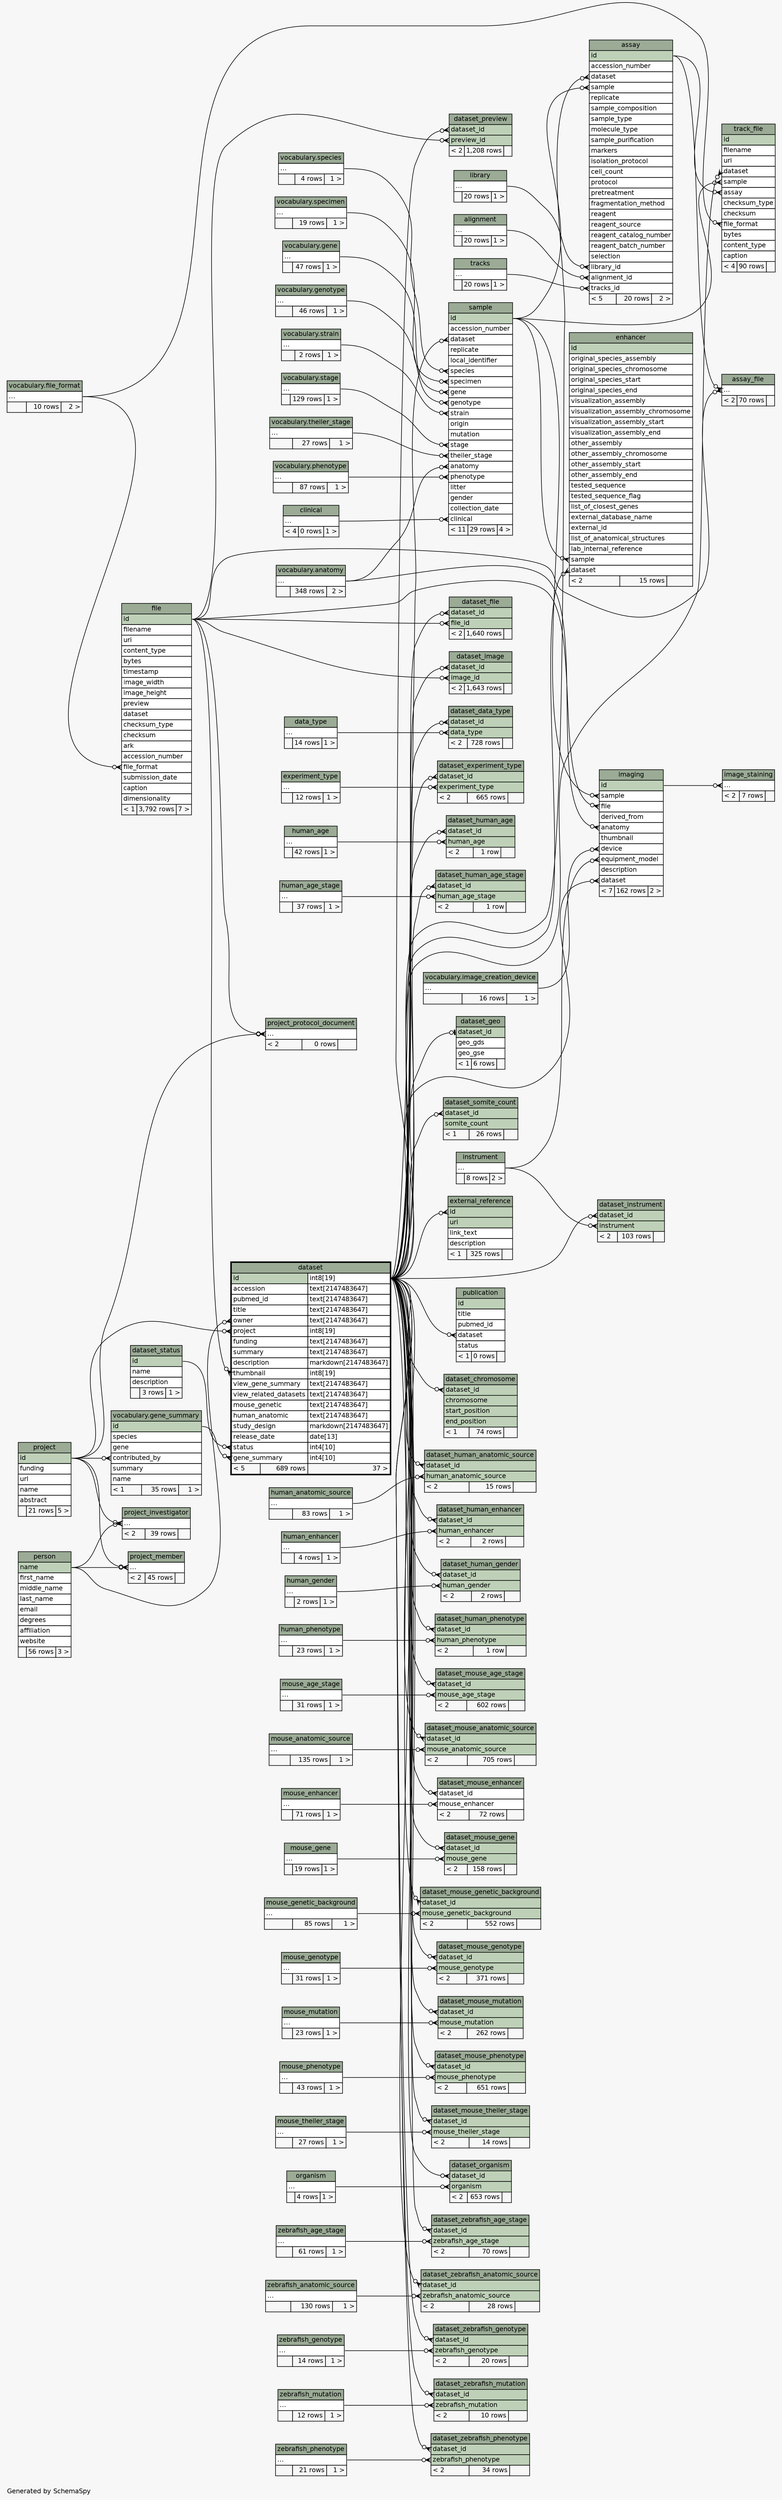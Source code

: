 // dot 2.38.0 on Linux 4.4.0-53-generic
// SchemaSpy rev 590
digraph "twoDegreesRelationshipsDiagram" {
  graph [
    rankdir="RL"
    bgcolor="#f7f7f7"
    label="\nGenerated by SchemaSpy"
    labeljust="l"
    nodesep="0.18"
    ranksep="0.46"
    fontname="Helvetica"
    fontsize="11"
  ];
  node [
    fontname="Helvetica"
    fontsize="11"
    shape="plaintext"
  ];
  edge [
    arrowsize="0.8"
  ];
  "assay":"alignment_id":w -> "alignment":"elipses":e [arrowhead=none dir=back arrowtail=crowodot];
  "assay":"dataset":w -> "dataset":"id.type":e [arrowhead=none dir=back arrowtail=crowodot];
  "assay":"library_id":w -> "library":"elipses":e [arrowhead=none dir=back arrowtail=crowodot];
  "assay":"sample":w -> "sample":"id":e [arrowhead=none dir=back arrowtail=crowodot];
  "assay":"tracks_id":w -> "tracks":"elipses":e [arrowhead=none dir=back arrowtail=crowodot];
  "assay_file":"elipses":w -> "assay":"id":e [arrowhead=none dir=back arrowtail=crowodot];
  "assay_file":"elipses":w -> "file":"id":e [arrowhead=none dir=back arrowtail=crowodot];
  "dataset":"gene_summary":w -> "vocabulary.gene_summary":"id":e [arrowhead=none dir=back arrowtail=crowodot];
  "dataset":"owner":w -> "person":"name":e [arrowhead=none dir=back arrowtail=crowodot];
  "dataset":"project":w -> "project":"id":e [arrowhead=none dir=back arrowtail=crowodot];
  "dataset":"status":w -> "dataset_status":"id":e [arrowhead=none dir=back arrowtail=crowodot];
  "dataset":"thumbnail":w -> "file":"id":e [arrowhead=none dir=back arrowtail=crowodot];
  "dataset_chromosome":"dataset_id":w -> "dataset":"id.type":e [arrowhead=none dir=back arrowtail=crowodot];
  "dataset_data_type":"data_type":w -> "data_type":"elipses":e [arrowhead=none dir=back arrowtail=crowodot];
  "dataset_data_type":"dataset_id":w -> "dataset":"id.type":e [arrowhead=none dir=back arrowtail=crowodot];
  "dataset_experiment_type":"dataset_id":w -> "dataset":"id.type":e [arrowhead=none dir=back arrowtail=crowodot];
  "dataset_experiment_type":"experiment_type":w -> "experiment_type":"elipses":e [arrowhead=none dir=back arrowtail=crowodot];
  "dataset_file":"dataset_id":w -> "dataset":"id.type":e [arrowhead=none dir=back arrowtail=crowodot];
  "dataset_file":"file_id":w -> "file":"id":e [arrowhead=none dir=back arrowtail=crowodot];
  "dataset_geo":"dataset_id":w -> "dataset":"id.type":e [arrowhead=none dir=back arrowtail=teeodot];
  "dataset_human_age":"dataset_id":w -> "dataset":"id.type":e [arrowhead=none dir=back arrowtail=crowodot];
  "dataset_human_age":"human_age":w -> "human_age":"elipses":e [arrowhead=none dir=back arrowtail=crowodot];
  "dataset_human_age_stage":"dataset_id":w -> "dataset":"id.type":e [arrowhead=none dir=back arrowtail=crowodot];
  "dataset_human_age_stage":"human_age_stage":w -> "human_age_stage":"elipses":e [arrowhead=none dir=back arrowtail=crowodot];
  "dataset_human_anatomic_source":"dataset_id":w -> "dataset":"id.type":e [arrowhead=none dir=back arrowtail=crowodot];
  "dataset_human_anatomic_source":"human_anatomic_source":w -> "human_anatomic_source":"elipses":e [arrowhead=none dir=back arrowtail=crowodot];
  "dataset_human_enhancer":"dataset_id":w -> "dataset":"id.type":e [arrowhead=none dir=back arrowtail=crowodot];
  "dataset_human_enhancer":"human_enhancer":w -> "human_enhancer":"elipses":e [arrowhead=none dir=back arrowtail=crowodot];
  "dataset_human_gender":"dataset_id":w -> "dataset":"id.type":e [arrowhead=none dir=back arrowtail=crowodot];
  "dataset_human_gender":"human_gender":w -> "human_gender":"elipses":e [arrowhead=none dir=back arrowtail=crowodot];
  "dataset_human_phenotype":"dataset_id":w -> "dataset":"id.type":e [arrowhead=none dir=back arrowtail=crowodot];
  "dataset_human_phenotype":"human_phenotype":w -> "human_phenotype":"elipses":e [arrowhead=none dir=back arrowtail=crowodot];
  "dataset_image":"dataset_id":w -> "dataset":"id.type":e [arrowhead=none dir=back arrowtail=crowodot];
  "dataset_image":"image_id":w -> "file":"id":e [arrowhead=none dir=back arrowtail=crowodot];
  "dataset_instrument":"dataset_id":w -> "dataset":"id.type":e [arrowhead=none dir=back arrowtail=crowodot];
  "dataset_instrument":"instrument":w -> "instrument":"elipses":e [arrowhead=none dir=back arrowtail=crowodot];
  "dataset_mouse_age_stage":"dataset_id":w -> "dataset":"id.type":e [arrowhead=none dir=back arrowtail=crowodot];
  "dataset_mouse_age_stage":"mouse_age_stage":w -> "mouse_age_stage":"elipses":e [arrowhead=none dir=back arrowtail=crowodot];
  "dataset_mouse_anatomic_source":"dataset_id":w -> "dataset":"id.type":e [arrowhead=none dir=back arrowtail=crowodot];
  "dataset_mouse_anatomic_source":"mouse_anatomic_source":w -> "mouse_anatomic_source":"elipses":e [arrowhead=none dir=back arrowtail=crowodot];
  "dataset_mouse_enhancer":"dataset_id":w -> "dataset":"id.type":e [arrowhead=none dir=back arrowtail=crowodot];
  "dataset_mouse_enhancer":"mouse_enhancer":w -> "mouse_enhancer":"elipses":e [arrowhead=none dir=back arrowtail=crowodot];
  "dataset_mouse_gene":"dataset_id":w -> "dataset":"id.type":e [arrowhead=none dir=back arrowtail=crowodot];
  "dataset_mouse_gene":"mouse_gene":w -> "mouse_gene":"elipses":e [arrowhead=none dir=back arrowtail=crowodot];
  "dataset_mouse_genetic_background":"dataset_id":w -> "dataset":"id.type":e [arrowhead=none dir=back arrowtail=crowodot];
  "dataset_mouse_genetic_background":"mouse_genetic_background":w -> "mouse_genetic_background":"elipses":e [arrowhead=none dir=back arrowtail=crowodot];
  "dataset_mouse_genotype":"dataset_id":w -> "dataset":"id.type":e [arrowhead=none dir=back arrowtail=crowodot];
  "dataset_mouse_genotype":"mouse_genotype":w -> "mouse_genotype":"elipses":e [arrowhead=none dir=back arrowtail=crowodot];
  "dataset_mouse_mutation":"dataset_id":w -> "dataset":"id.type":e [arrowhead=none dir=back arrowtail=crowodot];
  "dataset_mouse_mutation":"mouse_mutation":w -> "mouse_mutation":"elipses":e [arrowhead=none dir=back arrowtail=crowodot];
  "dataset_mouse_phenotype":"dataset_id":w -> "dataset":"id.type":e [arrowhead=none dir=back arrowtail=crowodot];
  "dataset_mouse_phenotype":"mouse_phenotype":w -> "mouse_phenotype":"elipses":e [arrowhead=none dir=back arrowtail=crowodot];
  "dataset_mouse_theiler_stage":"dataset_id":w -> "dataset":"id.type":e [arrowhead=none dir=back arrowtail=crowodot];
  "dataset_mouse_theiler_stage":"mouse_theiler_stage":w -> "mouse_theiler_stage":"elipses":e [arrowhead=none dir=back arrowtail=crowodot];
  "dataset_organism":"dataset_id":w -> "dataset":"id.type":e [arrowhead=none dir=back arrowtail=crowodot];
  "dataset_organism":"organism":w -> "organism":"elipses":e [arrowhead=none dir=back arrowtail=crowodot];
  "dataset_preview":"dataset_id":w -> "dataset":"id.type":e [arrowhead=none dir=back arrowtail=crowodot];
  "dataset_preview":"preview_id":w -> "file":"id":e [arrowhead=none dir=back arrowtail=crowodot];
  "dataset_somite_count":"dataset_id":w -> "dataset":"id.type":e [arrowhead=none dir=back arrowtail=crowodot];
  "dataset_zebrafish_age_stage":"dataset_id":w -> "dataset":"id.type":e [arrowhead=none dir=back arrowtail=crowodot];
  "dataset_zebrafish_age_stage":"zebrafish_age_stage":w -> "zebrafish_age_stage":"elipses":e [arrowhead=none dir=back arrowtail=crowodot];
  "dataset_zebrafish_anatomic_source":"dataset_id":w -> "dataset":"id.type":e [arrowhead=none dir=back arrowtail=crowodot];
  "dataset_zebrafish_anatomic_source":"zebrafish_anatomic_source":w -> "zebrafish_anatomic_source":"elipses":e [arrowhead=none dir=back arrowtail=crowodot];
  "dataset_zebrafish_genotype":"dataset_id":w -> "dataset":"id.type":e [arrowhead=none dir=back arrowtail=crowodot];
  "dataset_zebrafish_genotype":"zebrafish_genotype":w -> "zebrafish_genotype":"elipses":e [arrowhead=none dir=back arrowtail=crowodot];
  "dataset_zebrafish_mutation":"dataset_id":w -> "dataset":"id.type":e [arrowhead=none dir=back arrowtail=crowodot];
  "dataset_zebrafish_mutation":"zebrafish_mutation":w -> "zebrafish_mutation":"elipses":e [arrowhead=none dir=back arrowtail=crowodot];
  "dataset_zebrafish_phenotype":"dataset_id":w -> "dataset":"id.type":e [arrowhead=none dir=back arrowtail=crowodot];
  "dataset_zebrafish_phenotype":"zebrafish_phenotype":w -> "zebrafish_phenotype":"elipses":e [arrowhead=none dir=back arrowtail=crowodot];
  "enhancer":"dataset":w -> "dataset":"id.type":e [arrowhead=none dir=back arrowtail=crowodot];
  "enhancer":"sample":w -> "sample":"id":e [arrowhead=none dir=back arrowtail=crowodot];
  "external_reference":"id":w -> "dataset":"id.type":e [arrowhead=none dir=back arrowtail=crowodot];
  "file":"file_format":w -> "vocabulary.file_format":"elipses":e [arrowhead=none dir=back arrowtail=crowodot];
  "vocabulary.gene_summary":"contributed_by":w -> "project":"id":e [arrowhead=none dir=back arrowtail=crowodot];
  "image_staining":"elipses":w -> "imaging":"id":e [arrowhead=none dir=back arrowtail=crowodot];
  "imaging":"anatomy":w -> "vocabulary.anatomy":"elipses":e [arrowhead=none dir=back arrowtail=crowodot];
  "imaging":"dataset":w -> "dataset":"id.type":e [arrowhead=none dir=back arrowtail=crowodot];
  "imaging":"device":w -> "vocabulary.image_creation_device":"elipses":e [arrowhead=none dir=back arrowtail=crowodot];
  "imaging":"equipment_model":w -> "instrument":"elipses":e [arrowhead=none dir=back arrowtail=crowodot];
  "imaging":"file":w -> "file":"id":e [arrowhead=none dir=back arrowtail=crowodot];
  "imaging":"sample":w -> "sample":"id":e [arrowhead=none dir=back arrowtail=crowodot];
  "project_investigator":"elipses":w -> "project":"id":e [arrowhead=none dir=back arrowtail=crowodot];
  "project_investigator":"elipses":w -> "person":"name":e [arrowhead=none dir=back arrowtail=crowodot];
  "project_member":"elipses":w -> "project":"id":e [arrowhead=none dir=back arrowtail=crowodot];
  "project_member":"elipses":w -> "person":"name":e [arrowhead=none dir=back arrowtail=crowodot];
  "project_protocol_document":"elipses":w -> "file":"id":e [arrowhead=none dir=back arrowtail=crowodot];
  "project_protocol_document":"elipses":w -> "project":"id":e [arrowhead=none dir=back arrowtail=crowodot];
  "publication":"dataset":w -> "dataset":"id.type":e [arrowhead=none dir=back arrowtail=crowodot];
  "sample":"anatomy":w -> "vocabulary.anatomy":"elipses":e [arrowhead=none dir=back arrowtail=crowodot];
  "sample":"clinical":w -> "clinical":"elipses":e [arrowhead=none dir=back arrowtail=crowodot];
  "sample":"dataset":w -> "dataset":"id.type":e [arrowhead=none dir=back arrowtail=crowodot];
  "sample":"gene":w -> "vocabulary.gene":"elipses":e [arrowhead=none dir=back arrowtail=crowodot];
  "sample":"genotype":w -> "vocabulary.genotype":"elipses":e [arrowhead=none dir=back arrowtail=crowodot];
  "sample":"phenotype":w -> "vocabulary.phenotype":"elipses":e [arrowhead=none dir=back arrowtail=crowodot];
  "sample":"species":w -> "vocabulary.species":"elipses":e [arrowhead=none dir=back arrowtail=crowodot];
  "sample":"specimen":w -> "vocabulary.specimen":"elipses":e [arrowhead=none dir=back arrowtail=crowodot];
  "sample":"stage":w -> "vocabulary.stage":"elipses":e [arrowhead=none dir=back arrowtail=crowodot];
  "sample":"strain":w -> "vocabulary.strain":"elipses":e [arrowhead=none dir=back arrowtail=crowodot];
  "sample":"theiler_stage":w -> "vocabulary.theiler_stage":"elipses":e [arrowhead=none dir=back arrowtail=crowodot];
  "track_file":"assay":w -> "assay":"id":e [arrowhead=none dir=back arrowtail=crowodot];
  "track_file":"dataset":w -> "dataset":"id.type":e [arrowhead=none dir=back arrowtail=crowodot];
  "track_file":"file_format":w -> "vocabulary.file_format":"elipses":e [arrowhead=none dir=back arrowtail=crowodot];
  "track_file":"sample":w -> "sample":"id":e [arrowhead=none dir=back arrowtail=crowodot];
  "alignment" [
    label=<
    <TABLE BORDER="0" CELLBORDER="1" CELLSPACING="0" BGCOLOR="#ffffff">
      <TR><TD COLSPAN="3" BGCOLOR="#9bab96" ALIGN="CENTER">alignment</TD></TR>
      <TR><TD PORT="elipses" COLSPAN="3" ALIGN="LEFT">...</TD></TR>
      <TR><TD ALIGN="LEFT" BGCOLOR="#f7f7f7">  </TD><TD ALIGN="RIGHT" BGCOLOR="#f7f7f7">20 rows</TD><TD ALIGN="RIGHT" BGCOLOR="#f7f7f7">1 &gt;</TD></TR>
    </TABLE>>
    URL="alignment.html"
    tooltip="alignment"
  ];
  "vocabulary.anatomy" [
    label=<
    <TABLE BORDER="0" CELLBORDER="1" CELLSPACING="0" BGCOLOR="#ffffff">
      <TR><TD COLSPAN="3" BGCOLOR="#9bab96" ALIGN="CENTER">vocabulary.anatomy</TD></TR>
      <TR><TD PORT="elipses" COLSPAN="3" ALIGN="LEFT">...</TD></TR>
      <TR><TD ALIGN="LEFT" BGCOLOR="#f7f7f7">  </TD><TD ALIGN="RIGHT" BGCOLOR="#f7f7f7">348 rows</TD><TD ALIGN="RIGHT" BGCOLOR="#f7f7f7">2 &gt;</TD></TR>
    </TABLE>>
    tooltip="vocabulary.anatomy"
  ];
  "assay" [
    label=<
    <TABLE BORDER="0" CELLBORDER="1" CELLSPACING="0" BGCOLOR="#ffffff">
      <TR><TD COLSPAN="3" BGCOLOR="#9bab96" ALIGN="CENTER">assay</TD></TR>
      <TR><TD PORT="id" COLSPAN="3" BGCOLOR="#bed1b8" ALIGN="LEFT">id</TD></TR>
      <TR><TD PORT="accession_number" COLSPAN="3" ALIGN="LEFT">accession_number</TD></TR>
      <TR><TD PORT="dataset" COLSPAN="3" ALIGN="LEFT">dataset</TD></TR>
      <TR><TD PORT="sample" COLSPAN="3" ALIGN="LEFT">sample</TD></TR>
      <TR><TD PORT="replicate" COLSPAN="3" ALIGN="LEFT">replicate</TD></TR>
      <TR><TD PORT="sample_composition" COLSPAN="3" ALIGN="LEFT">sample_composition</TD></TR>
      <TR><TD PORT="sample_type" COLSPAN="3" ALIGN="LEFT">sample_type</TD></TR>
      <TR><TD PORT="molecule_type" COLSPAN="3" ALIGN="LEFT">molecule_type</TD></TR>
      <TR><TD PORT="sample_purification" COLSPAN="3" ALIGN="LEFT">sample_purification</TD></TR>
      <TR><TD PORT="markers" COLSPAN="3" ALIGN="LEFT">markers</TD></TR>
      <TR><TD PORT="isolation_protocol" COLSPAN="3" ALIGN="LEFT">isolation_protocol</TD></TR>
      <TR><TD PORT="cell_count" COLSPAN="3" ALIGN="LEFT">cell_count</TD></TR>
      <TR><TD PORT="protocol" COLSPAN="3" ALIGN="LEFT">protocol</TD></TR>
      <TR><TD PORT="pretreatment" COLSPAN="3" ALIGN="LEFT">pretreatment</TD></TR>
      <TR><TD PORT="fragmentation_method" COLSPAN="3" ALIGN="LEFT">fragmentation_method</TD></TR>
      <TR><TD PORT="reagent" COLSPAN="3" ALIGN="LEFT">reagent</TD></TR>
      <TR><TD PORT="reagent_source" COLSPAN="3" ALIGN="LEFT">reagent_source</TD></TR>
      <TR><TD PORT="reagent_catalog_number" COLSPAN="3" ALIGN="LEFT">reagent_catalog_number</TD></TR>
      <TR><TD PORT="reagent_batch_number" COLSPAN="3" ALIGN="LEFT">reagent_batch_number</TD></TR>
      <TR><TD PORT="selection" COLSPAN="3" ALIGN="LEFT">selection</TD></TR>
      <TR><TD PORT="library_id" COLSPAN="3" ALIGN="LEFT">library_id</TD></TR>
      <TR><TD PORT="alignment_id" COLSPAN="3" ALIGN="LEFT">alignment_id</TD></TR>
      <TR><TD PORT="tracks_id" COLSPAN="3" ALIGN="LEFT">tracks_id</TD></TR>
      <TR><TD ALIGN="LEFT" BGCOLOR="#f7f7f7">&lt; 5</TD><TD ALIGN="RIGHT" BGCOLOR="#f7f7f7">20 rows</TD><TD ALIGN="RIGHT" BGCOLOR="#f7f7f7">2 &gt;</TD></TR>
    </TABLE>>
    URL="assay.html"
    tooltip="assay"
  ];
  "assay_file" [
    label=<
    <TABLE BORDER="0" CELLBORDER="1" CELLSPACING="0" BGCOLOR="#ffffff">
      <TR><TD COLSPAN="3" BGCOLOR="#9bab96" ALIGN="CENTER">assay_file</TD></TR>
      <TR><TD PORT="elipses" COLSPAN="3" ALIGN="LEFT">...</TD></TR>
      <TR><TD ALIGN="LEFT" BGCOLOR="#f7f7f7">&lt; 2</TD><TD ALIGN="RIGHT" BGCOLOR="#f7f7f7">70 rows</TD><TD ALIGN="RIGHT" BGCOLOR="#f7f7f7">  </TD></TR>
    </TABLE>>
    URL="assay_file.html"
    tooltip="assay_file"
  ];
  "clinical" [
    label=<
    <TABLE BORDER="0" CELLBORDER="1" CELLSPACING="0" BGCOLOR="#ffffff">
      <TR><TD COLSPAN="3" BGCOLOR="#9bab96" ALIGN="CENTER">clinical</TD></TR>
      <TR><TD PORT="elipses" COLSPAN="3" ALIGN="LEFT">...</TD></TR>
      <TR><TD ALIGN="LEFT" BGCOLOR="#f7f7f7">&lt; 4</TD><TD ALIGN="RIGHT" BGCOLOR="#f7f7f7">0 rows</TD><TD ALIGN="RIGHT" BGCOLOR="#f7f7f7">1 &gt;</TD></TR>
    </TABLE>>
    URL="clinical.html"
    tooltip="clinical"
  ];
  "data_type" [
    label=<
    <TABLE BORDER="0" CELLBORDER="1" CELLSPACING="0" BGCOLOR="#ffffff">
      <TR><TD COLSPAN="3" BGCOLOR="#9bab96" ALIGN="CENTER">data_type</TD></TR>
      <TR><TD PORT="elipses" COLSPAN="3" ALIGN="LEFT">...</TD></TR>
      <TR><TD ALIGN="LEFT" BGCOLOR="#f7f7f7">  </TD><TD ALIGN="RIGHT" BGCOLOR="#f7f7f7">14 rows</TD><TD ALIGN="RIGHT" BGCOLOR="#f7f7f7">1 &gt;</TD></TR>
    </TABLE>>
    URL="data_type.html"
    tooltip="data_type"
  ];
  "dataset" [
    label=<
    <TABLE BORDER="2" CELLBORDER="1" CELLSPACING="0" BGCOLOR="#ffffff">
      <TR><TD COLSPAN="3" BGCOLOR="#9bab96" ALIGN="CENTER">dataset</TD></TR>
      <TR><TD PORT="id" COLSPAN="2" BGCOLOR="#bed1b8" ALIGN="LEFT">id</TD><TD PORT="id.type" ALIGN="LEFT">int8[19]</TD></TR>
      <TR><TD PORT="accession" COLSPAN="2" ALIGN="LEFT">accession</TD><TD PORT="accession.type" ALIGN="LEFT">text[2147483647]</TD></TR>
      <TR><TD PORT="pubmed_id" COLSPAN="2" ALIGN="LEFT">pubmed_id</TD><TD PORT="pubmed_id.type" ALIGN="LEFT">text[2147483647]</TD></TR>
      <TR><TD PORT="title" COLSPAN="2" ALIGN="LEFT">title</TD><TD PORT="title.type" ALIGN="LEFT">text[2147483647]</TD></TR>
      <TR><TD PORT="owner" COLSPAN="2" ALIGN="LEFT">owner</TD><TD PORT="owner.type" ALIGN="LEFT">text[2147483647]</TD></TR>
      <TR><TD PORT="project" COLSPAN="2" ALIGN="LEFT">project</TD><TD PORT="project.type" ALIGN="LEFT">int8[19]</TD></TR>
      <TR><TD PORT="funding" COLSPAN="2" ALIGN="LEFT">funding</TD><TD PORT="funding.type" ALIGN="LEFT">text[2147483647]</TD></TR>
      <TR><TD PORT="summary" COLSPAN="2" ALIGN="LEFT">summary</TD><TD PORT="summary.type" ALIGN="LEFT">text[2147483647]</TD></TR>
      <TR><TD PORT="description" COLSPAN="2" ALIGN="LEFT">description</TD><TD PORT="description.type" ALIGN="LEFT">markdown[2147483647]</TD></TR>
      <TR><TD PORT="thumbnail" COLSPAN="2" ALIGN="LEFT">thumbnail</TD><TD PORT="thumbnail.type" ALIGN="LEFT">int8[19]</TD></TR>
      <TR><TD PORT="view_gene_summary" COLSPAN="2" ALIGN="LEFT">view_gene_summary</TD><TD PORT="view_gene_summary.type" ALIGN="LEFT">text[2147483647]</TD></TR>
      <TR><TD PORT="view_related_datasets" COLSPAN="2" ALIGN="LEFT">view_related_datasets</TD><TD PORT="view_related_datasets.type" ALIGN="LEFT">text[2147483647]</TD></TR>
      <TR><TD PORT="mouse_genetic" COLSPAN="2" ALIGN="LEFT">mouse_genetic</TD><TD PORT="mouse_genetic.type" ALIGN="LEFT">text[2147483647]</TD></TR>
      <TR><TD PORT="human_anatomic" COLSPAN="2" ALIGN="LEFT">human_anatomic</TD><TD PORT="human_anatomic.type" ALIGN="LEFT">text[2147483647]</TD></TR>
      <TR><TD PORT="study_design" COLSPAN="2" ALIGN="LEFT">study_design</TD><TD PORT="study_design.type" ALIGN="LEFT">markdown[2147483647]</TD></TR>
      <TR><TD PORT="release_date" COLSPAN="2" ALIGN="LEFT">release_date</TD><TD PORT="release_date.type" ALIGN="LEFT">date[13]</TD></TR>
      <TR><TD PORT="status" COLSPAN="2" ALIGN="LEFT">status</TD><TD PORT="status.type" ALIGN="LEFT">int4[10]</TD></TR>
      <TR><TD PORT="gene_summary" COLSPAN="2" ALIGN="LEFT">gene_summary</TD><TD PORT="gene_summary.type" ALIGN="LEFT">int4[10]</TD></TR>
      <TR><TD ALIGN="LEFT" BGCOLOR="#f7f7f7">&lt; 5</TD><TD ALIGN="RIGHT" BGCOLOR="#f7f7f7">689 rows</TD><TD ALIGN="RIGHT" BGCOLOR="#f7f7f7">37 &gt;</TD></TR>
    </TABLE>>
    URL="dataset.html"
    tooltip="dataset"
  ];
  "dataset_chromosome" [
    label=<
    <TABLE BORDER="0" CELLBORDER="1" CELLSPACING="0" BGCOLOR="#ffffff">
      <TR><TD COLSPAN="3" BGCOLOR="#9bab96" ALIGN="CENTER">dataset_chromosome</TD></TR>
      <TR><TD PORT="dataset_id" COLSPAN="3" BGCOLOR="#bed1b8" ALIGN="LEFT">dataset_id</TD></TR>
      <TR><TD PORT="chromosome" COLSPAN="3" BGCOLOR="#bed1b8" ALIGN="LEFT">chromosome</TD></TR>
      <TR><TD PORT="start_position" COLSPAN="3" BGCOLOR="#bed1b8" ALIGN="LEFT">start_position</TD></TR>
      <TR><TD PORT="end_position" COLSPAN="3" BGCOLOR="#bed1b8" ALIGN="LEFT">end_position</TD></TR>
      <TR><TD ALIGN="LEFT" BGCOLOR="#f7f7f7">&lt; 1</TD><TD ALIGN="RIGHT" BGCOLOR="#f7f7f7">74 rows</TD><TD ALIGN="RIGHT" BGCOLOR="#f7f7f7">  </TD></TR>
    </TABLE>>
    URL="dataset_chromosome.html"
    tooltip="dataset_chromosome"
  ];
  "dataset_data_type" [
    label=<
    <TABLE BORDER="0" CELLBORDER="1" CELLSPACING="0" BGCOLOR="#ffffff">
      <TR><TD COLSPAN="3" BGCOLOR="#9bab96" ALIGN="CENTER">dataset_data_type</TD></TR>
      <TR><TD PORT="dataset_id" COLSPAN="3" BGCOLOR="#bed1b8" ALIGN="LEFT">dataset_id</TD></TR>
      <TR><TD PORT="data_type" COLSPAN="3" BGCOLOR="#bed1b8" ALIGN="LEFT">data_type</TD></TR>
      <TR><TD ALIGN="LEFT" BGCOLOR="#f7f7f7">&lt; 2</TD><TD ALIGN="RIGHT" BGCOLOR="#f7f7f7">728 rows</TD><TD ALIGN="RIGHT" BGCOLOR="#f7f7f7">  </TD></TR>
    </TABLE>>
    URL="dataset_data_type.html"
    tooltip="dataset_data_type"
  ];
  "dataset_experiment_type" [
    label=<
    <TABLE BORDER="0" CELLBORDER="1" CELLSPACING="0" BGCOLOR="#ffffff">
      <TR><TD COLSPAN="3" BGCOLOR="#9bab96" ALIGN="CENTER">dataset_experiment_type</TD></TR>
      <TR><TD PORT="dataset_id" COLSPAN="3" BGCOLOR="#bed1b8" ALIGN="LEFT">dataset_id</TD></TR>
      <TR><TD PORT="experiment_type" COLSPAN="3" BGCOLOR="#bed1b8" ALIGN="LEFT">experiment_type</TD></TR>
      <TR><TD ALIGN="LEFT" BGCOLOR="#f7f7f7">&lt; 2</TD><TD ALIGN="RIGHT" BGCOLOR="#f7f7f7">665 rows</TD><TD ALIGN="RIGHT" BGCOLOR="#f7f7f7">  </TD></TR>
    </TABLE>>
    URL="dataset_experiment_type.html"
    tooltip="dataset_experiment_type"
  ];
  "dataset_file" [
    label=<
    <TABLE BORDER="0" CELLBORDER="1" CELLSPACING="0" BGCOLOR="#ffffff">
      <TR><TD COLSPAN="3" BGCOLOR="#9bab96" ALIGN="CENTER">dataset_file</TD></TR>
      <TR><TD PORT="dataset_id" COLSPAN="3" BGCOLOR="#bed1b8" ALIGN="LEFT">dataset_id</TD></TR>
      <TR><TD PORT="file_id" COLSPAN="3" BGCOLOR="#bed1b8" ALIGN="LEFT">file_id</TD></TR>
      <TR><TD ALIGN="LEFT" BGCOLOR="#f7f7f7">&lt; 2</TD><TD ALIGN="RIGHT" BGCOLOR="#f7f7f7">1,640 rows</TD><TD ALIGN="RIGHT" BGCOLOR="#f7f7f7">  </TD></TR>
    </TABLE>>
    URL="dataset_file.html"
    tooltip="dataset_file"
  ];
  "dataset_geo" [
    label=<
    <TABLE BORDER="0" CELLBORDER="1" CELLSPACING="0" BGCOLOR="#ffffff">
      <TR><TD COLSPAN="3" BGCOLOR="#9bab96" ALIGN="CENTER">dataset_geo</TD></TR>
      <TR><TD PORT="dataset_id" COLSPAN="3" BGCOLOR="#bed1b8" ALIGN="LEFT">dataset_id</TD></TR>
      <TR><TD PORT="geo_gds" COLSPAN="3" ALIGN="LEFT">geo_gds</TD></TR>
      <TR><TD PORT="geo_gse" COLSPAN="3" ALIGN="LEFT">geo_gse</TD></TR>
      <TR><TD ALIGN="LEFT" BGCOLOR="#f7f7f7">&lt; 1</TD><TD ALIGN="RIGHT" BGCOLOR="#f7f7f7">6 rows</TD><TD ALIGN="RIGHT" BGCOLOR="#f7f7f7">  </TD></TR>
    </TABLE>>
    URL="dataset_geo.html"
    tooltip="dataset_geo"
  ];
  "dataset_human_age" [
    label=<
    <TABLE BORDER="0" CELLBORDER="1" CELLSPACING="0" BGCOLOR="#ffffff">
      <TR><TD COLSPAN="3" BGCOLOR="#9bab96" ALIGN="CENTER">dataset_human_age</TD></TR>
      <TR><TD PORT="dataset_id" COLSPAN="3" BGCOLOR="#bed1b8" ALIGN="LEFT">dataset_id</TD></TR>
      <TR><TD PORT="human_age" COLSPAN="3" BGCOLOR="#bed1b8" ALIGN="LEFT">human_age</TD></TR>
      <TR><TD ALIGN="LEFT" BGCOLOR="#f7f7f7">&lt; 2</TD><TD ALIGN="RIGHT" BGCOLOR="#f7f7f7">1 row</TD><TD ALIGN="RIGHT" BGCOLOR="#f7f7f7">  </TD></TR>
    </TABLE>>
    URL="dataset_human_age.html"
    tooltip="dataset_human_age"
  ];
  "dataset_human_age_stage" [
    label=<
    <TABLE BORDER="0" CELLBORDER="1" CELLSPACING="0" BGCOLOR="#ffffff">
      <TR><TD COLSPAN="3" BGCOLOR="#9bab96" ALIGN="CENTER">dataset_human_age_stage</TD></TR>
      <TR><TD PORT="dataset_id" COLSPAN="3" BGCOLOR="#bed1b8" ALIGN="LEFT">dataset_id</TD></TR>
      <TR><TD PORT="human_age_stage" COLSPAN="3" BGCOLOR="#bed1b8" ALIGN="LEFT">human_age_stage</TD></TR>
      <TR><TD ALIGN="LEFT" BGCOLOR="#f7f7f7">&lt; 2</TD><TD ALIGN="RIGHT" BGCOLOR="#f7f7f7">1 row</TD><TD ALIGN="RIGHT" BGCOLOR="#f7f7f7">  </TD></TR>
    </TABLE>>
    URL="dataset_human_age_stage.html"
    tooltip="dataset_human_age_stage"
  ];
  "dataset_human_anatomic_source" [
    label=<
    <TABLE BORDER="0" CELLBORDER="1" CELLSPACING="0" BGCOLOR="#ffffff">
      <TR><TD COLSPAN="3" BGCOLOR="#9bab96" ALIGN="CENTER">dataset_human_anatomic_source</TD></TR>
      <TR><TD PORT="dataset_id" COLSPAN="3" BGCOLOR="#bed1b8" ALIGN="LEFT">dataset_id</TD></TR>
      <TR><TD PORT="human_anatomic_source" COLSPAN="3" BGCOLOR="#bed1b8" ALIGN="LEFT">human_anatomic_source</TD></TR>
      <TR><TD ALIGN="LEFT" BGCOLOR="#f7f7f7">&lt; 2</TD><TD ALIGN="RIGHT" BGCOLOR="#f7f7f7">15 rows</TD><TD ALIGN="RIGHT" BGCOLOR="#f7f7f7">  </TD></TR>
    </TABLE>>
    URL="dataset_human_anatomic_source.html"
    tooltip="dataset_human_anatomic_source"
  ];
  "dataset_human_enhancer" [
    label=<
    <TABLE BORDER="0" CELLBORDER="1" CELLSPACING="0" BGCOLOR="#ffffff">
      <TR><TD COLSPAN="3" BGCOLOR="#9bab96" ALIGN="CENTER">dataset_human_enhancer</TD></TR>
      <TR><TD PORT="dataset_id" COLSPAN="3" BGCOLOR="#bed1b8" ALIGN="LEFT">dataset_id</TD></TR>
      <TR><TD PORT="human_enhancer" COLSPAN="3" BGCOLOR="#bed1b8" ALIGN="LEFT">human_enhancer</TD></TR>
      <TR><TD ALIGN="LEFT" BGCOLOR="#f7f7f7">&lt; 2</TD><TD ALIGN="RIGHT" BGCOLOR="#f7f7f7">2 rows</TD><TD ALIGN="RIGHT" BGCOLOR="#f7f7f7">  </TD></TR>
    </TABLE>>
    URL="dataset_human_enhancer.html"
    tooltip="dataset_human_enhancer"
  ];
  "dataset_human_gender" [
    label=<
    <TABLE BORDER="0" CELLBORDER="1" CELLSPACING="0" BGCOLOR="#ffffff">
      <TR><TD COLSPAN="3" BGCOLOR="#9bab96" ALIGN="CENTER">dataset_human_gender</TD></TR>
      <TR><TD PORT="dataset_id" COLSPAN="3" BGCOLOR="#bed1b8" ALIGN="LEFT">dataset_id</TD></TR>
      <TR><TD PORT="human_gender" COLSPAN="3" BGCOLOR="#bed1b8" ALIGN="LEFT">human_gender</TD></TR>
      <TR><TD ALIGN="LEFT" BGCOLOR="#f7f7f7">&lt; 2</TD><TD ALIGN="RIGHT" BGCOLOR="#f7f7f7">2 rows</TD><TD ALIGN="RIGHT" BGCOLOR="#f7f7f7">  </TD></TR>
    </TABLE>>
    URL="dataset_human_gender.html"
    tooltip="dataset_human_gender"
  ];
  "dataset_human_phenotype" [
    label=<
    <TABLE BORDER="0" CELLBORDER="1" CELLSPACING="0" BGCOLOR="#ffffff">
      <TR><TD COLSPAN="3" BGCOLOR="#9bab96" ALIGN="CENTER">dataset_human_phenotype</TD></TR>
      <TR><TD PORT="dataset_id" COLSPAN="3" BGCOLOR="#bed1b8" ALIGN="LEFT">dataset_id</TD></TR>
      <TR><TD PORT="human_phenotype" COLSPAN="3" BGCOLOR="#bed1b8" ALIGN="LEFT">human_phenotype</TD></TR>
      <TR><TD ALIGN="LEFT" BGCOLOR="#f7f7f7">&lt; 2</TD><TD ALIGN="RIGHT" BGCOLOR="#f7f7f7">1 row</TD><TD ALIGN="RIGHT" BGCOLOR="#f7f7f7">  </TD></TR>
    </TABLE>>
    URL="dataset_human_phenotype.html"
    tooltip="dataset_human_phenotype"
  ];
  "dataset_image" [
    label=<
    <TABLE BORDER="0" CELLBORDER="1" CELLSPACING="0" BGCOLOR="#ffffff">
      <TR><TD COLSPAN="3" BGCOLOR="#9bab96" ALIGN="CENTER">dataset_image</TD></TR>
      <TR><TD PORT="dataset_id" COLSPAN="3" BGCOLOR="#bed1b8" ALIGN="LEFT">dataset_id</TD></TR>
      <TR><TD PORT="image_id" COLSPAN="3" BGCOLOR="#bed1b8" ALIGN="LEFT">image_id</TD></TR>
      <TR><TD ALIGN="LEFT" BGCOLOR="#f7f7f7">&lt; 2</TD><TD ALIGN="RIGHT" BGCOLOR="#f7f7f7">1,643 rows</TD><TD ALIGN="RIGHT" BGCOLOR="#f7f7f7">  </TD></TR>
    </TABLE>>
    URL="dataset_image.html"
    tooltip="dataset_image"
  ];
  "dataset_instrument" [
    label=<
    <TABLE BORDER="0" CELLBORDER="1" CELLSPACING="0" BGCOLOR="#ffffff">
      <TR><TD COLSPAN="3" BGCOLOR="#9bab96" ALIGN="CENTER">dataset_instrument</TD></TR>
      <TR><TD PORT="dataset_id" COLSPAN="3" BGCOLOR="#bed1b8" ALIGN="LEFT">dataset_id</TD></TR>
      <TR><TD PORT="instrument" COLSPAN="3" BGCOLOR="#bed1b8" ALIGN="LEFT">instrument</TD></TR>
      <TR><TD ALIGN="LEFT" BGCOLOR="#f7f7f7">&lt; 2</TD><TD ALIGN="RIGHT" BGCOLOR="#f7f7f7">103 rows</TD><TD ALIGN="RIGHT" BGCOLOR="#f7f7f7">  </TD></TR>
    </TABLE>>
    URL="dataset_instrument.html"
    tooltip="dataset_instrument"
  ];
  "dataset_mouse_age_stage" [
    label=<
    <TABLE BORDER="0" CELLBORDER="1" CELLSPACING="0" BGCOLOR="#ffffff">
      <TR><TD COLSPAN="3" BGCOLOR="#9bab96" ALIGN="CENTER">dataset_mouse_age_stage</TD></TR>
      <TR><TD PORT="dataset_id" COLSPAN="3" BGCOLOR="#bed1b8" ALIGN="LEFT">dataset_id</TD></TR>
      <TR><TD PORT="mouse_age_stage" COLSPAN="3" BGCOLOR="#bed1b8" ALIGN="LEFT">mouse_age_stage</TD></TR>
      <TR><TD ALIGN="LEFT" BGCOLOR="#f7f7f7">&lt; 2</TD><TD ALIGN="RIGHT" BGCOLOR="#f7f7f7">602 rows</TD><TD ALIGN="RIGHT" BGCOLOR="#f7f7f7">  </TD></TR>
    </TABLE>>
    URL="dataset_mouse_age_stage.html"
    tooltip="dataset_mouse_age_stage"
  ];
  "dataset_mouse_anatomic_source" [
    label=<
    <TABLE BORDER="0" CELLBORDER="1" CELLSPACING="0" BGCOLOR="#ffffff">
      <TR><TD COLSPAN="3" BGCOLOR="#9bab96" ALIGN="CENTER">dataset_mouse_anatomic_source</TD></TR>
      <TR><TD PORT="dataset_id" COLSPAN="3" BGCOLOR="#bed1b8" ALIGN="LEFT">dataset_id</TD></TR>
      <TR><TD PORT="mouse_anatomic_source" COLSPAN="3" BGCOLOR="#bed1b8" ALIGN="LEFT">mouse_anatomic_source</TD></TR>
      <TR><TD ALIGN="LEFT" BGCOLOR="#f7f7f7">&lt; 2</TD><TD ALIGN="RIGHT" BGCOLOR="#f7f7f7">705 rows</TD><TD ALIGN="RIGHT" BGCOLOR="#f7f7f7">  </TD></TR>
    </TABLE>>
    URL="dataset_mouse_anatomic_source.html"
    tooltip="dataset_mouse_anatomic_source"
  ];
  "dataset_mouse_enhancer" [
    label=<
    <TABLE BORDER="0" CELLBORDER="1" CELLSPACING="0" BGCOLOR="#ffffff">
      <TR><TD COLSPAN="3" BGCOLOR="#9bab96" ALIGN="CENTER">dataset_mouse_enhancer</TD></TR>
      <TR><TD PORT="dataset_id" COLSPAN="3" ALIGN="LEFT">dataset_id</TD></TR>
      <TR><TD PORT="mouse_enhancer" COLSPAN="3" ALIGN="LEFT">mouse_enhancer</TD></TR>
      <TR><TD ALIGN="LEFT" BGCOLOR="#f7f7f7">&lt; 2</TD><TD ALIGN="RIGHT" BGCOLOR="#f7f7f7">72 rows</TD><TD ALIGN="RIGHT" BGCOLOR="#f7f7f7">  </TD></TR>
    </TABLE>>
    URL="dataset_mouse_enhancer.html"
    tooltip="dataset_mouse_enhancer"
  ];
  "dataset_mouse_gene" [
    label=<
    <TABLE BORDER="0" CELLBORDER="1" CELLSPACING="0" BGCOLOR="#ffffff">
      <TR><TD COLSPAN="3" BGCOLOR="#9bab96" ALIGN="CENTER">dataset_mouse_gene</TD></TR>
      <TR><TD PORT="dataset_id" COLSPAN="3" BGCOLOR="#bed1b8" ALIGN="LEFT">dataset_id</TD></TR>
      <TR><TD PORT="mouse_gene" COLSPAN="3" BGCOLOR="#bed1b8" ALIGN="LEFT">mouse_gene</TD></TR>
      <TR><TD ALIGN="LEFT" BGCOLOR="#f7f7f7">&lt; 2</TD><TD ALIGN="RIGHT" BGCOLOR="#f7f7f7">158 rows</TD><TD ALIGN="RIGHT" BGCOLOR="#f7f7f7">  </TD></TR>
    </TABLE>>
    URL="dataset_mouse_gene.html"
    tooltip="dataset_mouse_gene"
  ];
  "dataset_mouse_genetic_background" [
    label=<
    <TABLE BORDER="0" CELLBORDER="1" CELLSPACING="0" BGCOLOR="#ffffff">
      <TR><TD COLSPAN="3" BGCOLOR="#9bab96" ALIGN="CENTER">dataset_mouse_genetic_background</TD></TR>
      <TR><TD PORT="dataset_id" COLSPAN="3" BGCOLOR="#bed1b8" ALIGN="LEFT">dataset_id</TD></TR>
      <TR><TD PORT="mouse_genetic_background" COLSPAN="3" BGCOLOR="#bed1b8" ALIGN="LEFT">mouse_genetic_background</TD></TR>
      <TR><TD ALIGN="LEFT" BGCOLOR="#f7f7f7">&lt; 2</TD><TD ALIGN="RIGHT" BGCOLOR="#f7f7f7">552 rows</TD><TD ALIGN="RIGHT" BGCOLOR="#f7f7f7">  </TD></TR>
    </TABLE>>
    URL="dataset_mouse_genetic_background.html"
    tooltip="dataset_mouse_genetic_background"
  ];
  "dataset_mouse_genotype" [
    label=<
    <TABLE BORDER="0" CELLBORDER="1" CELLSPACING="0" BGCOLOR="#ffffff">
      <TR><TD COLSPAN="3" BGCOLOR="#9bab96" ALIGN="CENTER">dataset_mouse_genotype</TD></TR>
      <TR><TD PORT="dataset_id" COLSPAN="3" BGCOLOR="#bed1b8" ALIGN="LEFT">dataset_id</TD></TR>
      <TR><TD PORT="mouse_genotype" COLSPAN="3" BGCOLOR="#bed1b8" ALIGN="LEFT">mouse_genotype</TD></TR>
      <TR><TD ALIGN="LEFT" BGCOLOR="#f7f7f7">&lt; 2</TD><TD ALIGN="RIGHT" BGCOLOR="#f7f7f7">371 rows</TD><TD ALIGN="RIGHT" BGCOLOR="#f7f7f7">  </TD></TR>
    </TABLE>>
    URL="dataset_mouse_genotype.html"
    tooltip="dataset_mouse_genotype"
  ];
  "dataset_mouse_mutation" [
    label=<
    <TABLE BORDER="0" CELLBORDER="1" CELLSPACING="0" BGCOLOR="#ffffff">
      <TR><TD COLSPAN="3" BGCOLOR="#9bab96" ALIGN="CENTER">dataset_mouse_mutation</TD></TR>
      <TR><TD PORT="dataset_id" COLSPAN="3" BGCOLOR="#bed1b8" ALIGN="LEFT">dataset_id</TD></TR>
      <TR><TD PORT="mouse_mutation" COLSPAN="3" BGCOLOR="#bed1b8" ALIGN="LEFT">mouse_mutation</TD></TR>
      <TR><TD ALIGN="LEFT" BGCOLOR="#f7f7f7">&lt; 2</TD><TD ALIGN="RIGHT" BGCOLOR="#f7f7f7">262 rows</TD><TD ALIGN="RIGHT" BGCOLOR="#f7f7f7">  </TD></TR>
    </TABLE>>
    URL="dataset_mouse_mutation.html"
    tooltip="dataset_mouse_mutation"
  ];
  "dataset_mouse_phenotype" [
    label=<
    <TABLE BORDER="0" CELLBORDER="1" CELLSPACING="0" BGCOLOR="#ffffff">
      <TR><TD COLSPAN="3" BGCOLOR="#9bab96" ALIGN="CENTER">dataset_mouse_phenotype</TD></TR>
      <TR><TD PORT="dataset_id" COLSPAN="3" BGCOLOR="#bed1b8" ALIGN="LEFT">dataset_id</TD></TR>
      <TR><TD PORT="mouse_phenotype" COLSPAN="3" BGCOLOR="#bed1b8" ALIGN="LEFT">mouse_phenotype</TD></TR>
      <TR><TD ALIGN="LEFT" BGCOLOR="#f7f7f7">&lt; 2</TD><TD ALIGN="RIGHT" BGCOLOR="#f7f7f7">651 rows</TD><TD ALIGN="RIGHT" BGCOLOR="#f7f7f7">  </TD></TR>
    </TABLE>>
    URL="dataset_mouse_phenotype.html"
    tooltip="dataset_mouse_phenotype"
  ];
  "dataset_mouse_theiler_stage" [
    label=<
    <TABLE BORDER="0" CELLBORDER="1" CELLSPACING="0" BGCOLOR="#ffffff">
      <TR><TD COLSPAN="3" BGCOLOR="#9bab96" ALIGN="CENTER">dataset_mouse_theiler_stage</TD></TR>
      <TR><TD PORT="dataset_id" COLSPAN="3" BGCOLOR="#bed1b8" ALIGN="LEFT">dataset_id</TD></TR>
      <TR><TD PORT="mouse_theiler_stage" COLSPAN="3" BGCOLOR="#bed1b8" ALIGN="LEFT">mouse_theiler_stage</TD></TR>
      <TR><TD ALIGN="LEFT" BGCOLOR="#f7f7f7">&lt; 2</TD><TD ALIGN="RIGHT" BGCOLOR="#f7f7f7">14 rows</TD><TD ALIGN="RIGHT" BGCOLOR="#f7f7f7">  </TD></TR>
    </TABLE>>
    URL="dataset_mouse_theiler_stage.html"
    tooltip="dataset_mouse_theiler_stage"
  ];
  "dataset_organism" [
    label=<
    <TABLE BORDER="0" CELLBORDER="1" CELLSPACING="0" BGCOLOR="#ffffff">
      <TR><TD COLSPAN="3" BGCOLOR="#9bab96" ALIGN="CENTER">dataset_organism</TD></TR>
      <TR><TD PORT="dataset_id" COLSPAN="3" BGCOLOR="#bed1b8" ALIGN="LEFT">dataset_id</TD></TR>
      <TR><TD PORT="organism" COLSPAN="3" BGCOLOR="#bed1b8" ALIGN="LEFT">organism</TD></TR>
      <TR><TD ALIGN="LEFT" BGCOLOR="#f7f7f7">&lt; 2</TD><TD ALIGN="RIGHT" BGCOLOR="#f7f7f7">653 rows</TD><TD ALIGN="RIGHT" BGCOLOR="#f7f7f7">  </TD></TR>
    </TABLE>>
    URL="dataset_organism.html"
    tooltip="dataset_organism"
  ];
  "dataset_preview" [
    label=<
    <TABLE BORDER="0" CELLBORDER="1" CELLSPACING="0" BGCOLOR="#ffffff">
      <TR><TD COLSPAN="3" BGCOLOR="#9bab96" ALIGN="CENTER">dataset_preview</TD></TR>
      <TR><TD PORT="dataset_id" COLSPAN="3" BGCOLOR="#bed1b8" ALIGN="LEFT">dataset_id</TD></TR>
      <TR><TD PORT="preview_id" COLSPAN="3" BGCOLOR="#bed1b8" ALIGN="LEFT">preview_id</TD></TR>
      <TR><TD ALIGN="LEFT" BGCOLOR="#f7f7f7">&lt; 2</TD><TD ALIGN="RIGHT" BGCOLOR="#f7f7f7">1,208 rows</TD><TD ALIGN="RIGHT" BGCOLOR="#f7f7f7">  </TD></TR>
    </TABLE>>
    URL="dataset_preview.html"
    tooltip="dataset_preview"
  ];
  "dataset_somite_count" [
    label=<
    <TABLE BORDER="0" CELLBORDER="1" CELLSPACING="0" BGCOLOR="#ffffff">
      <TR><TD COLSPAN="3" BGCOLOR="#9bab96" ALIGN="CENTER">dataset_somite_count</TD></TR>
      <TR><TD PORT="dataset_id" COLSPAN="3" BGCOLOR="#bed1b8" ALIGN="LEFT">dataset_id</TD></TR>
      <TR><TD PORT="somite_count" COLSPAN="3" BGCOLOR="#bed1b8" ALIGN="LEFT">somite_count</TD></TR>
      <TR><TD ALIGN="LEFT" BGCOLOR="#f7f7f7">&lt; 1</TD><TD ALIGN="RIGHT" BGCOLOR="#f7f7f7">26 rows</TD><TD ALIGN="RIGHT" BGCOLOR="#f7f7f7">  </TD></TR>
    </TABLE>>
    URL="dataset_somite_count.html"
    tooltip="dataset_somite_count"
  ];
  "dataset_status" [
    label=<
    <TABLE BORDER="0" CELLBORDER="1" CELLSPACING="0" BGCOLOR="#ffffff">
      <TR><TD COLSPAN="3" BGCOLOR="#9bab96" ALIGN="CENTER">dataset_status</TD></TR>
      <TR><TD PORT="id" COLSPAN="3" BGCOLOR="#bed1b8" ALIGN="LEFT">id</TD></TR>
      <TR><TD PORT="name" COLSPAN="3" ALIGN="LEFT">name</TD></TR>
      <TR><TD PORT="description" COLSPAN="3" ALIGN="LEFT">description</TD></TR>
      <TR><TD ALIGN="LEFT" BGCOLOR="#f7f7f7">  </TD><TD ALIGN="RIGHT" BGCOLOR="#f7f7f7">3 rows</TD><TD ALIGN="RIGHT" BGCOLOR="#f7f7f7">1 &gt;</TD></TR>
    </TABLE>>
    URL="dataset_status.html"
    tooltip="dataset_status"
  ];
  "dataset_zebrafish_age_stage" [
    label=<
    <TABLE BORDER="0" CELLBORDER="1" CELLSPACING="0" BGCOLOR="#ffffff">
      <TR><TD COLSPAN="3" BGCOLOR="#9bab96" ALIGN="CENTER">dataset_zebrafish_age_stage</TD></TR>
      <TR><TD PORT="dataset_id" COLSPAN="3" BGCOLOR="#bed1b8" ALIGN="LEFT">dataset_id</TD></TR>
      <TR><TD PORT="zebrafish_age_stage" COLSPAN="3" BGCOLOR="#bed1b8" ALIGN="LEFT">zebrafish_age_stage</TD></TR>
      <TR><TD ALIGN="LEFT" BGCOLOR="#f7f7f7">&lt; 2</TD><TD ALIGN="RIGHT" BGCOLOR="#f7f7f7">70 rows</TD><TD ALIGN="RIGHT" BGCOLOR="#f7f7f7">  </TD></TR>
    </TABLE>>
    URL="dataset_zebrafish_age_stage.html"
    tooltip="dataset_zebrafish_age_stage"
  ];
  "dataset_zebrafish_anatomic_source" [
    label=<
    <TABLE BORDER="0" CELLBORDER="1" CELLSPACING="0" BGCOLOR="#ffffff">
      <TR><TD COLSPAN="3" BGCOLOR="#9bab96" ALIGN="CENTER">dataset_zebrafish_anatomic_source</TD></TR>
      <TR><TD PORT="dataset_id" COLSPAN="3" BGCOLOR="#bed1b8" ALIGN="LEFT">dataset_id</TD></TR>
      <TR><TD PORT="zebrafish_anatomic_source" COLSPAN="3" BGCOLOR="#bed1b8" ALIGN="LEFT">zebrafish_anatomic_source</TD></TR>
      <TR><TD ALIGN="LEFT" BGCOLOR="#f7f7f7">&lt; 2</TD><TD ALIGN="RIGHT" BGCOLOR="#f7f7f7">28 rows</TD><TD ALIGN="RIGHT" BGCOLOR="#f7f7f7">  </TD></TR>
    </TABLE>>
    URL="dataset_zebrafish_anatomic_source.html"
    tooltip="dataset_zebrafish_anatomic_source"
  ];
  "dataset_zebrafish_genotype" [
    label=<
    <TABLE BORDER="0" CELLBORDER="1" CELLSPACING="0" BGCOLOR="#ffffff">
      <TR><TD COLSPAN="3" BGCOLOR="#9bab96" ALIGN="CENTER">dataset_zebrafish_genotype</TD></TR>
      <TR><TD PORT="dataset_id" COLSPAN="3" BGCOLOR="#bed1b8" ALIGN="LEFT">dataset_id</TD></TR>
      <TR><TD PORT="zebrafish_genotype" COLSPAN="3" BGCOLOR="#bed1b8" ALIGN="LEFT">zebrafish_genotype</TD></TR>
      <TR><TD ALIGN="LEFT" BGCOLOR="#f7f7f7">&lt; 2</TD><TD ALIGN="RIGHT" BGCOLOR="#f7f7f7">20 rows</TD><TD ALIGN="RIGHT" BGCOLOR="#f7f7f7">  </TD></TR>
    </TABLE>>
    URL="dataset_zebrafish_genotype.html"
    tooltip="dataset_zebrafish_genotype"
  ];
  "dataset_zebrafish_mutation" [
    label=<
    <TABLE BORDER="0" CELLBORDER="1" CELLSPACING="0" BGCOLOR="#ffffff">
      <TR><TD COLSPAN="3" BGCOLOR="#9bab96" ALIGN="CENTER">dataset_zebrafish_mutation</TD></TR>
      <TR><TD PORT="dataset_id" COLSPAN="3" BGCOLOR="#bed1b8" ALIGN="LEFT">dataset_id</TD></TR>
      <TR><TD PORT="zebrafish_mutation" COLSPAN="3" BGCOLOR="#bed1b8" ALIGN="LEFT">zebrafish_mutation</TD></TR>
      <TR><TD ALIGN="LEFT" BGCOLOR="#f7f7f7">&lt; 2</TD><TD ALIGN="RIGHT" BGCOLOR="#f7f7f7">10 rows</TD><TD ALIGN="RIGHT" BGCOLOR="#f7f7f7">  </TD></TR>
    </TABLE>>
    URL="dataset_zebrafish_mutation.html"
    tooltip="dataset_zebrafish_mutation"
  ];
  "dataset_zebrafish_phenotype" [
    label=<
    <TABLE BORDER="0" CELLBORDER="1" CELLSPACING="0" BGCOLOR="#ffffff">
      <TR><TD COLSPAN="3" BGCOLOR="#9bab96" ALIGN="CENTER">dataset_zebrafish_phenotype</TD></TR>
      <TR><TD PORT="dataset_id" COLSPAN="3" BGCOLOR="#bed1b8" ALIGN="LEFT">dataset_id</TD></TR>
      <TR><TD PORT="zebrafish_phenotype" COLSPAN="3" BGCOLOR="#bed1b8" ALIGN="LEFT">zebrafish_phenotype</TD></TR>
      <TR><TD ALIGN="LEFT" BGCOLOR="#f7f7f7">&lt; 2</TD><TD ALIGN="RIGHT" BGCOLOR="#f7f7f7">34 rows</TD><TD ALIGN="RIGHT" BGCOLOR="#f7f7f7">  </TD></TR>
    </TABLE>>
    URL="dataset_zebrafish_phenotype.html"
    tooltip="dataset_zebrafish_phenotype"
  ];
  "enhancer" [
    label=<
    <TABLE BORDER="0" CELLBORDER="1" CELLSPACING="0" BGCOLOR="#ffffff">
      <TR><TD COLSPAN="3" BGCOLOR="#9bab96" ALIGN="CENTER">enhancer</TD></TR>
      <TR><TD PORT="id" COLSPAN="3" BGCOLOR="#bed1b8" ALIGN="LEFT">id</TD></TR>
      <TR><TD PORT="original_species_assembly" COLSPAN="3" ALIGN="LEFT">original_species_assembly</TD></TR>
      <TR><TD PORT="original_species_chromosome" COLSPAN="3" ALIGN="LEFT">original_species_chromosome</TD></TR>
      <TR><TD PORT="original_species_start" COLSPAN="3" ALIGN="LEFT">original_species_start</TD></TR>
      <TR><TD PORT="original_species_end" COLSPAN="3" ALIGN="LEFT">original_species_end</TD></TR>
      <TR><TD PORT="visualization_assembly" COLSPAN="3" ALIGN="LEFT">visualization_assembly</TD></TR>
      <TR><TD PORT="visualization_assembly_chromosome" COLSPAN="3" ALIGN="LEFT">visualization_assembly_chromosome</TD></TR>
      <TR><TD PORT="visualization_assembly_start" COLSPAN="3" ALIGN="LEFT">visualization_assembly_start</TD></TR>
      <TR><TD PORT="visualization_assembly_end" COLSPAN="3" ALIGN="LEFT">visualization_assembly_end</TD></TR>
      <TR><TD PORT="other_assembly" COLSPAN="3" ALIGN="LEFT">other_assembly</TD></TR>
      <TR><TD PORT="other_assembly_chromosome" COLSPAN="3" ALIGN="LEFT">other_assembly_chromosome</TD></TR>
      <TR><TD PORT="other_assembly_start" COLSPAN="3" ALIGN="LEFT">other_assembly_start</TD></TR>
      <TR><TD PORT="other_assembly_end" COLSPAN="3" ALIGN="LEFT">other_assembly_end</TD></TR>
      <TR><TD PORT="tested_sequence" COLSPAN="3" ALIGN="LEFT">tested_sequence</TD></TR>
      <TR><TD PORT="tested_sequence_flag" COLSPAN="3" ALIGN="LEFT">tested_sequence_flag</TD></TR>
      <TR><TD PORT="list_of_closest_genes" COLSPAN="3" ALIGN="LEFT">list_of_closest_genes</TD></TR>
      <TR><TD PORT="external_database_name" COLSPAN="3" ALIGN="LEFT">external_database_name</TD></TR>
      <TR><TD PORT="external_id" COLSPAN="3" ALIGN="LEFT">external_id</TD></TR>
      <TR><TD PORT="list_of_anatomical_structures" COLSPAN="3" ALIGN="LEFT">list_of_anatomical_structures</TD></TR>
      <TR><TD PORT="lab_internal_reference" COLSPAN="3" ALIGN="LEFT">lab_internal_reference</TD></TR>
      <TR><TD PORT="sample" COLSPAN="3" ALIGN="LEFT">sample</TD></TR>
      <TR><TD PORT="dataset" COLSPAN="3" ALIGN="LEFT">dataset</TD></TR>
      <TR><TD ALIGN="LEFT" BGCOLOR="#f7f7f7">&lt; 2</TD><TD ALIGN="RIGHT" BGCOLOR="#f7f7f7">15 rows</TD><TD ALIGN="RIGHT" BGCOLOR="#f7f7f7">  </TD></TR>
    </TABLE>>
    URL="enhancer.html"
    tooltip="enhancer"
  ];
  "experiment_type" [
    label=<
    <TABLE BORDER="0" CELLBORDER="1" CELLSPACING="0" BGCOLOR="#ffffff">
      <TR><TD COLSPAN="3" BGCOLOR="#9bab96" ALIGN="CENTER">experiment_type</TD></TR>
      <TR><TD PORT="elipses" COLSPAN="3" ALIGN="LEFT">...</TD></TR>
      <TR><TD ALIGN="LEFT" BGCOLOR="#f7f7f7">  </TD><TD ALIGN="RIGHT" BGCOLOR="#f7f7f7">12 rows</TD><TD ALIGN="RIGHT" BGCOLOR="#f7f7f7">1 &gt;</TD></TR>
    </TABLE>>
    URL="experiment_type.html"
    tooltip="experiment_type"
  ];
  "external_reference" [
    label=<
    <TABLE BORDER="0" CELLBORDER="1" CELLSPACING="0" BGCOLOR="#ffffff">
      <TR><TD COLSPAN="3" BGCOLOR="#9bab96" ALIGN="CENTER">external_reference</TD></TR>
      <TR><TD PORT="id" COLSPAN="3" BGCOLOR="#bed1b8" ALIGN="LEFT">id</TD></TR>
      <TR><TD PORT="uri" COLSPAN="3" BGCOLOR="#bed1b8" ALIGN="LEFT">uri</TD></TR>
      <TR><TD PORT="link_text" COLSPAN="3" ALIGN="LEFT">link_text</TD></TR>
      <TR><TD PORT="description" COLSPAN="3" ALIGN="LEFT">description</TD></TR>
      <TR><TD ALIGN="LEFT" BGCOLOR="#f7f7f7">&lt; 1</TD><TD ALIGN="RIGHT" BGCOLOR="#f7f7f7">325 rows</TD><TD ALIGN="RIGHT" BGCOLOR="#f7f7f7">  </TD></TR>
    </TABLE>>
    URL="external_reference.html"
    tooltip="external_reference"
  ];
  "file" [
    label=<
    <TABLE BORDER="0" CELLBORDER="1" CELLSPACING="0" BGCOLOR="#ffffff">
      <TR><TD COLSPAN="3" BGCOLOR="#9bab96" ALIGN="CENTER">file</TD></TR>
      <TR><TD PORT="id" COLSPAN="3" BGCOLOR="#bed1b8" ALIGN="LEFT">id</TD></TR>
      <TR><TD PORT="filename" COLSPAN="3" ALIGN="LEFT">filename</TD></TR>
      <TR><TD PORT="uri" COLSPAN="3" ALIGN="LEFT">uri</TD></TR>
      <TR><TD PORT="content_type" COLSPAN="3" ALIGN="LEFT">content_type</TD></TR>
      <TR><TD PORT="bytes" COLSPAN="3" ALIGN="LEFT">bytes</TD></TR>
      <TR><TD PORT="timestamp" COLSPAN="3" ALIGN="LEFT">timestamp</TD></TR>
      <TR><TD PORT="image_width" COLSPAN="3" ALIGN="LEFT">image_width</TD></TR>
      <TR><TD PORT="image_height" COLSPAN="3" ALIGN="LEFT">image_height</TD></TR>
      <TR><TD PORT="preview" COLSPAN="3" ALIGN="LEFT">preview</TD></TR>
      <TR><TD PORT="dataset" COLSPAN="3" ALIGN="LEFT">dataset</TD></TR>
      <TR><TD PORT="checksum_type" COLSPAN="3" ALIGN="LEFT">checksum_type</TD></TR>
      <TR><TD PORT="checksum" COLSPAN="3" ALIGN="LEFT">checksum</TD></TR>
      <TR><TD PORT="ark" COLSPAN="3" ALIGN="LEFT">ark</TD></TR>
      <TR><TD PORT="accession_number" COLSPAN="3" ALIGN="LEFT">accession_number</TD></TR>
      <TR><TD PORT="file_format" COLSPAN="3" ALIGN="LEFT">file_format</TD></TR>
      <TR><TD PORT="submission_date" COLSPAN="3" ALIGN="LEFT">submission_date</TD></TR>
      <TR><TD PORT="caption" COLSPAN="3" ALIGN="LEFT">caption</TD></TR>
      <TR><TD PORT="dimensionality" COLSPAN="3" ALIGN="LEFT">dimensionality</TD></TR>
      <TR><TD ALIGN="LEFT" BGCOLOR="#f7f7f7">&lt; 1</TD><TD ALIGN="RIGHT" BGCOLOR="#f7f7f7">3,792 rows</TD><TD ALIGN="RIGHT" BGCOLOR="#f7f7f7">7 &gt;</TD></TR>
    </TABLE>>
    URL="file.html"
    tooltip="file"
  ];
  "vocabulary.file_format" [
    label=<
    <TABLE BORDER="0" CELLBORDER="1" CELLSPACING="0" BGCOLOR="#ffffff">
      <TR><TD COLSPAN="3" BGCOLOR="#9bab96" ALIGN="CENTER">vocabulary.file_format</TD></TR>
      <TR><TD PORT="elipses" COLSPAN="3" ALIGN="LEFT">...</TD></TR>
      <TR><TD ALIGN="LEFT" BGCOLOR="#f7f7f7">  </TD><TD ALIGN="RIGHT" BGCOLOR="#f7f7f7">10 rows</TD><TD ALIGN="RIGHT" BGCOLOR="#f7f7f7">2 &gt;</TD></TR>
    </TABLE>>
    tooltip="vocabulary.file_format"
  ];
  "vocabulary.gene" [
    label=<
    <TABLE BORDER="0" CELLBORDER="1" CELLSPACING="0" BGCOLOR="#ffffff">
      <TR><TD COLSPAN="3" BGCOLOR="#9bab96" ALIGN="CENTER">vocabulary.gene</TD></TR>
      <TR><TD PORT="elipses" COLSPAN="3" ALIGN="LEFT">...</TD></TR>
      <TR><TD ALIGN="LEFT" BGCOLOR="#f7f7f7">  </TD><TD ALIGN="RIGHT" BGCOLOR="#f7f7f7">47 rows</TD><TD ALIGN="RIGHT" BGCOLOR="#f7f7f7">1 &gt;</TD></TR>
    </TABLE>>
    tooltip="vocabulary.gene"
  ];
  "vocabulary.gene_summary" [
    label=<
    <TABLE BORDER="0" CELLBORDER="1" CELLSPACING="0" BGCOLOR="#ffffff">
      <TR><TD COLSPAN="3" BGCOLOR="#9bab96" ALIGN="CENTER">vocabulary.gene_summary</TD></TR>
      <TR><TD PORT="id" COLSPAN="3" BGCOLOR="#bed1b8" ALIGN="LEFT">id</TD></TR>
      <TR><TD PORT="species" COLSPAN="3" ALIGN="LEFT">species</TD></TR>
      <TR><TD PORT="gene" COLSPAN="3" ALIGN="LEFT">gene</TD></TR>
      <TR><TD PORT="contributed_by" COLSPAN="3" ALIGN="LEFT">contributed_by</TD></TR>
      <TR><TD PORT="summary" COLSPAN="3" ALIGN="LEFT">summary</TD></TR>
      <TR><TD PORT="name" COLSPAN="3" ALIGN="LEFT">name</TD></TR>
      <TR><TD ALIGN="LEFT" BGCOLOR="#f7f7f7">&lt; 1</TD><TD ALIGN="RIGHT" BGCOLOR="#f7f7f7">35 rows</TD><TD ALIGN="RIGHT" BGCOLOR="#f7f7f7">1 &gt;</TD></TR>
    </TABLE>>
    tooltip="vocabulary.gene_summary"
  ];
  "vocabulary.genotype" [
    label=<
    <TABLE BORDER="0" CELLBORDER="1" CELLSPACING="0" BGCOLOR="#ffffff">
      <TR><TD COLSPAN="3" BGCOLOR="#9bab96" ALIGN="CENTER">vocabulary.genotype</TD></TR>
      <TR><TD PORT="elipses" COLSPAN="3" ALIGN="LEFT">...</TD></TR>
      <TR><TD ALIGN="LEFT" BGCOLOR="#f7f7f7">  </TD><TD ALIGN="RIGHT" BGCOLOR="#f7f7f7">46 rows</TD><TD ALIGN="RIGHT" BGCOLOR="#f7f7f7">1 &gt;</TD></TR>
    </TABLE>>
    tooltip="vocabulary.genotype"
  ];
  "human_age" [
    label=<
    <TABLE BORDER="0" CELLBORDER="1" CELLSPACING="0" BGCOLOR="#ffffff">
      <TR><TD COLSPAN="3" BGCOLOR="#9bab96" ALIGN="CENTER">human_age</TD></TR>
      <TR><TD PORT="elipses" COLSPAN="3" ALIGN="LEFT">...</TD></TR>
      <TR><TD ALIGN="LEFT" BGCOLOR="#f7f7f7">  </TD><TD ALIGN="RIGHT" BGCOLOR="#f7f7f7">42 rows</TD><TD ALIGN="RIGHT" BGCOLOR="#f7f7f7">1 &gt;</TD></TR>
    </TABLE>>
    URL="human_age.html"
    tooltip="human_age"
  ];
  "human_age_stage" [
    label=<
    <TABLE BORDER="0" CELLBORDER="1" CELLSPACING="0" BGCOLOR="#ffffff">
      <TR><TD COLSPAN="3" BGCOLOR="#9bab96" ALIGN="CENTER">human_age_stage</TD></TR>
      <TR><TD PORT="elipses" COLSPAN="3" ALIGN="LEFT">...</TD></TR>
      <TR><TD ALIGN="LEFT" BGCOLOR="#f7f7f7">  </TD><TD ALIGN="RIGHT" BGCOLOR="#f7f7f7">37 rows</TD><TD ALIGN="RIGHT" BGCOLOR="#f7f7f7">1 &gt;</TD></TR>
    </TABLE>>
    URL="human_age_stage.html"
    tooltip="human_age_stage"
  ];
  "human_anatomic_source" [
    label=<
    <TABLE BORDER="0" CELLBORDER="1" CELLSPACING="0" BGCOLOR="#ffffff">
      <TR><TD COLSPAN="3" BGCOLOR="#9bab96" ALIGN="CENTER">human_anatomic_source</TD></TR>
      <TR><TD PORT="elipses" COLSPAN="3" ALIGN="LEFT">...</TD></TR>
      <TR><TD ALIGN="LEFT" BGCOLOR="#f7f7f7">  </TD><TD ALIGN="RIGHT" BGCOLOR="#f7f7f7">83 rows</TD><TD ALIGN="RIGHT" BGCOLOR="#f7f7f7">1 &gt;</TD></TR>
    </TABLE>>
    URL="human_anatomic_source.html"
    tooltip="human_anatomic_source"
  ];
  "human_enhancer" [
    label=<
    <TABLE BORDER="0" CELLBORDER="1" CELLSPACING="0" BGCOLOR="#ffffff">
      <TR><TD COLSPAN="3" BGCOLOR="#9bab96" ALIGN="CENTER">human_enhancer</TD></TR>
      <TR><TD PORT="elipses" COLSPAN="3" ALIGN="LEFT">...</TD></TR>
      <TR><TD ALIGN="LEFT" BGCOLOR="#f7f7f7">  </TD><TD ALIGN="RIGHT" BGCOLOR="#f7f7f7">4 rows</TD><TD ALIGN="RIGHT" BGCOLOR="#f7f7f7">1 &gt;</TD></TR>
    </TABLE>>
    URL="human_enhancer.html"
    tooltip="human_enhancer"
  ];
  "human_gender" [
    label=<
    <TABLE BORDER="0" CELLBORDER="1" CELLSPACING="0" BGCOLOR="#ffffff">
      <TR><TD COLSPAN="3" BGCOLOR="#9bab96" ALIGN="CENTER">human_gender</TD></TR>
      <TR><TD PORT="elipses" COLSPAN="3" ALIGN="LEFT">...</TD></TR>
      <TR><TD ALIGN="LEFT" BGCOLOR="#f7f7f7">  </TD><TD ALIGN="RIGHT" BGCOLOR="#f7f7f7">2 rows</TD><TD ALIGN="RIGHT" BGCOLOR="#f7f7f7">1 &gt;</TD></TR>
    </TABLE>>
    URL="human_gender.html"
    tooltip="human_gender"
  ];
  "human_phenotype" [
    label=<
    <TABLE BORDER="0" CELLBORDER="1" CELLSPACING="0" BGCOLOR="#ffffff">
      <TR><TD COLSPAN="3" BGCOLOR="#9bab96" ALIGN="CENTER">human_phenotype</TD></TR>
      <TR><TD PORT="elipses" COLSPAN="3" ALIGN="LEFT">...</TD></TR>
      <TR><TD ALIGN="LEFT" BGCOLOR="#f7f7f7">  </TD><TD ALIGN="RIGHT" BGCOLOR="#f7f7f7">23 rows</TD><TD ALIGN="RIGHT" BGCOLOR="#f7f7f7">1 &gt;</TD></TR>
    </TABLE>>
    URL="human_phenotype.html"
    tooltip="human_phenotype"
  ];
  "vocabulary.image_creation_device" [
    label=<
    <TABLE BORDER="0" CELLBORDER="1" CELLSPACING="0" BGCOLOR="#ffffff">
      <TR><TD COLSPAN="3" BGCOLOR="#9bab96" ALIGN="CENTER">vocabulary.image_creation_device</TD></TR>
      <TR><TD PORT="elipses" COLSPAN="3" ALIGN="LEFT">...</TD></TR>
      <TR><TD ALIGN="LEFT" BGCOLOR="#f7f7f7">  </TD><TD ALIGN="RIGHT" BGCOLOR="#f7f7f7">16 rows</TD><TD ALIGN="RIGHT" BGCOLOR="#f7f7f7">1 &gt;</TD></TR>
    </TABLE>>
    tooltip="vocabulary.image_creation_device"
  ];
  "image_staining" [
    label=<
    <TABLE BORDER="0" CELLBORDER="1" CELLSPACING="0" BGCOLOR="#ffffff">
      <TR><TD COLSPAN="3" BGCOLOR="#9bab96" ALIGN="CENTER">image_staining</TD></TR>
      <TR><TD PORT="elipses" COLSPAN="3" ALIGN="LEFT">...</TD></TR>
      <TR><TD ALIGN="LEFT" BGCOLOR="#f7f7f7">&lt; 2</TD><TD ALIGN="RIGHT" BGCOLOR="#f7f7f7">7 rows</TD><TD ALIGN="RIGHT" BGCOLOR="#f7f7f7">  </TD></TR>
    </TABLE>>
    URL="image_staining.html"
    tooltip="image_staining"
  ];
  "imaging" [
    label=<
    <TABLE BORDER="0" CELLBORDER="1" CELLSPACING="0" BGCOLOR="#ffffff">
      <TR><TD COLSPAN="3" BGCOLOR="#9bab96" ALIGN="CENTER">imaging</TD></TR>
      <TR><TD PORT="id" COLSPAN="3" BGCOLOR="#bed1b8" ALIGN="LEFT">id</TD></TR>
      <TR><TD PORT="sample" COLSPAN="3" ALIGN="LEFT">sample</TD></TR>
      <TR><TD PORT="file" COLSPAN="3" ALIGN="LEFT">file</TD></TR>
      <TR><TD PORT="derived_from" COLSPAN="3" ALIGN="LEFT">derived_from</TD></TR>
      <TR><TD PORT="anatomy" COLSPAN="3" ALIGN="LEFT">anatomy</TD></TR>
      <TR><TD PORT="thumbnail" COLSPAN="3" ALIGN="LEFT">thumbnail</TD></TR>
      <TR><TD PORT="device" COLSPAN="3" ALIGN="LEFT">device</TD></TR>
      <TR><TD PORT="equipment_model" COLSPAN="3" ALIGN="LEFT">equipment_model</TD></TR>
      <TR><TD PORT="description" COLSPAN="3" ALIGN="LEFT">description</TD></TR>
      <TR><TD PORT="dataset" COLSPAN="3" ALIGN="LEFT">dataset</TD></TR>
      <TR><TD ALIGN="LEFT" BGCOLOR="#f7f7f7">&lt; 7</TD><TD ALIGN="RIGHT" BGCOLOR="#f7f7f7">162 rows</TD><TD ALIGN="RIGHT" BGCOLOR="#f7f7f7">2 &gt;</TD></TR>
    </TABLE>>
    URL="imaging.html"
    tooltip="imaging"
  ];
  "instrument" [
    label=<
    <TABLE BORDER="0" CELLBORDER="1" CELLSPACING="0" BGCOLOR="#ffffff">
      <TR><TD COLSPAN="3" BGCOLOR="#9bab96" ALIGN="CENTER">instrument</TD></TR>
      <TR><TD PORT="elipses" COLSPAN="3" ALIGN="LEFT">...</TD></TR>
      <TR><TD ALIGN="LEFT" BGCOLOR="#f7f7f7">  </TD><TD ALIGN="RIGHT" BGCOLOR="#f7f7f7">8 rows</TD><TD ALIGN="RIGHT" BGCOLOR="#f7f7f7">2 &gt;</TD></TR>
    </TABLE>>
    URL="instrument.html"
    tooltip="instrument"
  ];
  "library" [
    label=<
    <TABLE BORDER="0" CELLBORDER="1" CELLSPACING="0" BGCOLOR="#ffffff">
      <TR><TD COLSPAN="3" BGCOLOR="#9bab96" ALIGN="CENTER">library</TD></TR>
      <TR><TD PORT="elipses" COLSPAN="3" ALIGN="LEFT">...</TD></TR>
      <TR><TD ALIGN="LEFT" BGCOLOR="#f7f7f7">  </TD><TD ALIGN="RIGHT" BGCOLOR="#f7f7f7">20 rows</TD><TD ALIGN="RIGHT" BGCOLOR="#f7f7f7">1 &gt;</TD></TR>
    </TABLE>>
    URL="library.html"
    tooltip="library"
  ];
  "mouse_age_stage" [
    label=<
    <TABLE BORDER="0" CELLBORDER="1" CELLSPACING="0" BGCOLOR="#ffffff">
      <TR><TD COLSPAN="3" BGCOLOR="#9bab96" ALIGN="CENTER">mouse_age_stage</TD></TR>
      <TR><TD PORT="elipses" COLSPAN="3" ALIGN="LEFT">...</TD></TR>
      <TR><TD ALIGN="LEFT" BGCOLOR="#f7f7f7">  </TD><TD ALIGN="RIGHT" BGCOLOR="#f7f7f7">31 rows</TD><TD ALIGN="RIGHT" BGCOLOR="#f7f7f7">1 &gt;</TD></TR>
    </TABLE>>
    URL="mouse_age_stage.html"
    tooltip="mouse_age_stage"
  ];
  "mouse_anatomic_source" [
    label=<
    <TABLE BORDER="0" CELLBORDER="1" CELLSPACING="0" BGCOLOR="#ffffff">
      <TR><TD COLSPAN="3" BGCOLOR="#9bab96" ALIGN="CENTER">mouse_anatomic_source</TD></TR>
      <TR><TD PORT="elipses" COLSPAN="3" ALIGN="LEFT">...</TD></TR>
      <TR><TD ALIGN="LEFT" BGCOLOR="#f7f7f7">  </TD><TD ALIGN="RIGHT" BGCOLOR="#f7f7f7">135 rows</TD><TD ALIGN="RIGHT" BGCOLOR="#f7f7f7">1 &gt;</TD></TR>
    </TABLE>>
    URL="mouse_anatomic_source.html"
    tooltip="mouse_anatomic_source"
  ];
  "mouse_enhancer" [
    label=<
    <TABLE BORDER="0" CELLBORDER="1" CELLSPACING="0" BGCOLOR="#ffffff">
      <TR><TD COLSPAN="3" BGCOLOR="#9bab96" ALIGN="CENTER">mouse_enhancer</TD></TR>
      <TR><TD PORT="elipses" COLSPAN="3" ALIGN="LEFT">...</TD></TR>
      <TR><TD ALIGN="LEFT" BGCOLOR="#f7f7f7">  </TD><TD ALIGN="RIGHT" BGCOLOR="#f7f7f7">71 rows</TD><TD ALIGN="RIGHT" BGCOLOR="#f7f7f7">1 &gt;</TD></TR>
    </TABLE>>
    URL="mouse_enhancer.html"
    tooltip="mouse_enhancer"
  ];
  "mouse_gene" [
    label=<
    <TABLE BORDER="0" CELLBORDER="1" CELLSPACING="0" BGCOLOR="#ffffff">
      <TR><TD COLSPAN="3" BGCOLOR="#9bab96" ALIGN="CENTER">mouse_gene</TD></TR>
      <TR><TD PORT="elipses" COLSPAN="3" ALIGN="LEFT">...</TD></TR>
      <TR><TD ALIGN="LEFT" BGCOLOR="#f7f7f7">  </TD><TD ALIGN="RIGHT" BGCOLOR="#f7f7f7">19 rows</TD><TD ALIGN="RIGHT" BGCOLOR="#f7f7f7">1 &gt;</TD></TR>
    </TABLE>>
    URL="mouse_gene.html"
    tooltip="mouse_gene"
  ];
  "mouse_genetic_background" [
    label=<
    <TABLE BORDER="0" CELLBORDER="1" CELLSPACING="0" BGCOLOR="#ffffff">
      <TR><TD COLSPAN="3" BGCOLOR="#9bab96" ALIGN="CENTER">mouse_genetic_background</TD></TR>
      <TR><TD PORT="elipses" COLSPAN="3" ALIGN="LEFT">...</TD></TR>
      <TR><TD ALIGN="LEFT" BGCOLOR="#f7f7f7">  </TD><TD ALIGN="RIGHT" BGCOLOR="#f7f7f7">85 rows</TD><TD ALIGN="RIGHT" BGCOLOR="#f7f7f7">1 &gt;</TD></TR>
    </TABLE>>
    URL="mouse_genetic_background.html"
    tooltip="mouse_genetic_background"
  ];
  "mouse_genotype" [
    label=<
    <TABLE BORDER="0" CELLBORDER="1" CELLSPACING="0" BGCOLOR="#ffffff">
      <TR><TD COLSPAN="3" BGCOLOR="#9bab96" ALIGN="CENTER">mouse_genotype</TD></TR>
      <TR><TD PORT="elipses" COLSPAN="3" ALIGN="LEFT">...</TD></TR>
      <TR><TD ALIGN="LEFT" BGCOLOR="#f7f7f7">  </TD><TD ALIGN="RIGHT" BGCOLOR="#f7f7f7">31 rows</TD><TD ALIGN="RIGHT" BGCOLOR="#f7f7f7">1 &gt;</TD></TR>
    </TABLE>>
    URL="mouse_genotype.html"
    tooltip="mouse_genotype"
  ];
  "mouse_mutation" [
    label=<
    <TABLE BORDER="0" CELLBORDER="1" CELLSPACING="0" BGCOLOR="#ffffff">
      <TR><TD COLSPAN="3" BGCOLOR="#9bab96" ALIGN="CENTER">mouse_mutation</TD></TR>
      <TR><TD PORT="elipses" COLSPAN="3" ALIGN="LEFT">...</TD></TR>
      <TR><TD ALIGN="LEFT" BGCOLOR="#f7f7f7">  </TD><TD ALIGN="RIGHT" BGCOLOR="#f7f7f7">23 rows</TD><TD ALIGN="RIGHT" BGCOLOR="#f7f7f7">1 &gt;</TD></TR>
    </TABLE>>
    URL="mouse_mutation.html"
    tooltip="mouse_mutation"
  ];
  "mouse_phenotype" [
    label=<
    <TABLE BORDER="0" CELLBORDER="1" CELLSPACING="0" BGCOLOR="#ffffff">
      <TR><TD COLSPAN="3" BGCOLOR="#9bab96" ALIGN="CENTER">mouse_phenotype</TD></TR>
      <TR><TD PORT="elipses" COLSPAN="3" ALIGN="LEFT">...</TD></TR>
      <TR><TD ALIGN="LEFT" BGCOLOR="#f7f7f7">  </TD><TD ALIGN="RIGHT" BGCOLOR="#f7f7f7">43 rows</TD><TD ALIGN="RIGHT" BGCOLOR="#f7f7f7">1 &gt;</TD></TR>
    </TABLE>>
    URL="mouse_phenotype.html"
    tooltip="mouse_phenotype"
  ];
  "mouse_theiler_stage" [
    label=<
    <TABLE BORDER="0" CELLBORDER="1" CELLSPACING="0" BGCOLOR="#ffffff">
      <TR><TD COLSPAN="3" BGCOLOR="#9bab96" ALIGN="CENTER">mouse_theiler_stage</TD></TR>
      <TR><TD PORT="elipses" COLSPAN="3" ALIGN="LEFT">...</TD></TR>
      <TR><TD ALIGN="LEFT" BGCOLOR="#f7f7f7">  </TD><TD ALIGN="RIGHT" BGCOLOR="#f7f7f7">27 rows</TD><TD ALIGN="RIGHT" BGCOLOR="#f7f7f7">1 &gt;</TD></TR>
    </TABLE>>
    URL="mouse_theiler_stage.html"
    tooltip="mouse_theiler_stage"
  ];
  "organism" [
    label=<
    <TABLE BORDER="0" CELLBORDER="1" CELLSPACING="0" BGCOLOR="#ffffff">
      <TR><TD COLSPAN="3" BGCOLOR="#9bab96" ALIGN="CENTER">organism</TD></TR>
      <TR><TD PORT="elipses" COLSPAN="3" ALIGN="LEFT">...</TD></TR>
      <TR><TD ALIGN="LEFT" BGCOLOR="#f7f7f7">  </TD><TD ALIGN="RIGHT" BGCOLOR="#f7f7f7">4 rows</TD><TD ALIGN="RIGHT" BGCOLOR="#f7f7f7">1 &gt;</TD></TR>
    </TABLE>>
    URL="organism.html"
    tooltip="organism"
  ];
  "person" [
    label=<
    <TABLE BORDER="0" CELLBORDER="1" CELLSPACING="0" BGCOLOR="#ffffff">
      <TR><TD COLSPAN="3" BGCOLOR="#9bab96" ALIGN="CENTER">person</TD></TR>
      <TR><TD PORT="name" COLSPAN="3" BGCOLOR="#bed1b8" ALIGN="LEFT">name</TD></TR>
      <TR><TD PORT="first_name" COLSPAN="3" ALIGN="LEFT">first_name</TD></TR>
      <TR><TD PORT="middle_name" COLSPAN="3" ALIGN="LEFT">middle_name</TD></TR>
      <TR><TD PORT="last_name" COLSPAN="3" ALIGN="LEFT">last_name</TD></TR>
      <TR><TD PORT="email" COLSPAN="3" ALIGN="LEFT">email</TD></TR>
      <TR><TD PORT="degrees" COLSPAN="3" ALIGN="LEFT">degrees</TD></TR>
      <TR><TD PORT="affiliation" COLSPAN="3" ALIGN="LEFT">affiliation</TD></TR>
      <TR><TD PORT="website" COLSPAN="3" ALIGN="LEFT">website</TD></TR>
      <TR><TD ALIGN="LEFT" BGCOLOR="#f7f7f7">  </TD><TD ALIGN="RIGHT" BGCOLOR="#f7f7f7">56 rows</TD><TD ALIGN="RIGHT" BGCOLOR="#f7f7f7">3 &gt;</TD></TR>
    </TABLE>>
    URL="person.html"
    tooltip="person"
  ];
  "vocabulary.phenotype" [
    label=<
    <TABLE BORDER="0" CELLBORDER="1" CELLSPACING="0" BGCOLOR="#ffffff">
      <TR><TD COLSPAN="3" BGCOLOR="#9bab96" ALIGN="CENTER">vocabulary.phenotype</TD></TR>
      <TR><TD PORT="elipses" COLSPAN="3" ALIGN="LEFT">...</TD></TR>
      <TR><TD ALIGN="LEFT" BGCOLOR="#f7f7f7">  </TD><TD ALIGN="RIGHT" BGCOLOR="#f7f7f7">87 rows</TD><TD ALIGN="RIGHT" BGCOLOR="#f7f7f7">1 &gt;</TD></TR>
    </TABLE>>
    tooltip="vocabulary.phenotype"
  ];
  "project" [
    label=<
    <TABLE BORDER="0" CELLBORDER="1" CELLSPACING="0" BGCOLOR="#ffffff">
      <TR><TD COLSPAN="3" BGCOLOR="#9bab96" ALIGN="CENTER">project</TD></TR>
      <TR><TD PORT="id" COLSPAN="3" BGCOLOR="#bed1b8" ALIGN="LEFT">id</TD></TR>
      <TR><TD PORT="funding" COLSPAN="3" ALIGN="LEFT">funding</TD></TR>
      <TR><TD PORT="url" COLSPAN="3" ALIGN="LEFT">url</TD></TR>
      <TR><TD PORT="name" COLSPAN="3" ALIGN="LEFT">name</TD></TR>
      <TR><TD PORT="abstract" COLSPAN="3" ALIGN="LEFT">abstract</TD></TR>
      <TR><TD ALIGN="LEFT" BGCOLOR="#f7f7f7">  </TD><TD ALIGN="RIGHT" BGCOLOR="#f7f7f7">21 rows</TD><TD ALIGN="RIGHT" BGCOLOR="#f7f7f7">5 &gt;</TD></TR>
    </TABLE>>
    URL="project.html"
    tooltip="project"
  ];
  "project_investigator" [
    label=<
    <TABLE BORDER="0" CELLBORDER="1" CELLSPACING="0" BGCOLOR="#ffffff">
      <TR><TD COLSPAN="3" BGCOLOR="#9bab96" ALIGN="CENTER">project_investigator</TD></TR>
      <TR><TD PORT="elipses" COLSPAN="3" ALIGN="LEFT">...</TD></TR>
      <TR><TD ALIGN="LEFT" BGCOLOR="#f7f7f7">&lt; 2</TD><TD ALIGN="RIGHT" BGCOLOR="#f7f7f7">39 rows</TD><TD ALIGN="RIGHT" BGCOLOR="#f7f7f7">  </TD></TR>
    </TABLE>>
    URL="project_investigator.html"
    tooltip="project_investigator"
  ];
  "project_member" [
    label=<
    <TABLE BORDER="0" CELLBORDER="1" CELLSPACING="0" BGCOLOR="#ffffff">
      <TR><TD COLSPAN="3" BGCOLOR="#9bab96" ALIGN="CENTER">project_member</TD></TR>
      <TR><TD PORT="elipses" COLSPAN="3" ALIGN="LEFT">...</TD></TR>
      <TR><TD ALIGN="LEFT" BGCOLOR="#f7f7f7">&lt; 2</TD><TD ALIGN="RIGHT" BGCOLOR="#f7f7f7">45 rows</TD><TD ALIGN="RIGHT" BGCOLOR="#f7f7f7">  </TD></TR>
    </TABLE>>
    URL="project_member.html"
    tooltip="project_member"
  ];
  "project_protocol_document" [
    label=<
    <TABLE BORDER="0" CELLBORDER="1" CELLSPACING="0" BGCOLOR="#ffffff">
      <TR><TD COLSPAN="3" BGCOLOR="#9bab96" ALIGN="CENTER">project_protocol_document</TD></TR>
      <TR><TD PORT="elipses" COLSPAN="3" ALIGN="LEFT">...</TD></TR>
      <TR><TD ALIGN="LEFT" BGCOLOR="#f7f7f7">&lt; 2</TD><TD ALIGN="RIGHT" BGCOLOR="#f7f7f7">0 rows</TD><TD ALIGN="RIGHT" BGCOLOR="#f7f7f7">  </TD></TR>
    </TABLE>>
    URL="project_protocol_document.html"
    tooltip="project_protocol_document"
  ];
  "publication" [
    label=<
    <TABLE BORDER="0" CELLBORDER="1" CELLSPACING="0" BGCOLOR="#ffffff">
      <TR><TD COLSPAN="3" BGCOLOR="#9bab96" ALIGN="CENTER">publication</TD></TR>
      <TR><TD PORT="id" COLSPAN="3" BGCOLOR="#bed1b8" ALIGN="LEFT">id</TD></TR>
      <TR><TD PORT="title" COLSPAN="3" ALIGN="LEFT">title</TD></TR>
      <TR><TD PORT="pubmed_id" COLSPAN="3" ALIGN="LEFT">pubmed_id</TD></TR>
      <TR><TD PORT="dataset" COLSPAN="3" ALIGN="LEFT">dataset</TD></TR>
      <TR><TD PORT="status" COLSPAN="3" ALIGN="LEFT">status</TD></TR>
      <TR><TD ALIGN="LEFT" BGCOLOR="#f7f7f7">&lt; 1</TD><TD ALIGN="RIGHT" BGCOLOR="#f7f7f7">0 rows</TD><TD ALIGN="RIGHT" BGCOLOR="#f7f7f7">  </TD></TR>
    </TABLE>>
    URL="publication.html"
    tooltip="publication"
  ];
  "sample" [
    label=<
    <TABLE BORDER="0" CELLBORDER="1" CELLSPACING="0" BGCOLOR="#ffffff">
      <TR><TD COLSPAN="3" BGCOLOR="#9bab96" ALIGN="CENTER">sample</TD></TR>
      <TR><TD PORT="id" COLSPAN="3" BGCOLOR="#bed1b8" ALIGN="LEFT">id</TD></TR>
      <TR><TD PORT="accession_number" COLSPAN="3" ALIGN="LEFT">accession_number</TD></TR>
      <TR><TD PORT="dataset" COLSPAN="3" ALIGN="LEFT">dataset</TD></TR>
      <TR><TD PORT="replicate" COLSPAN="3" ALIGN="LEFT">replicate</TD></TR>
      <TR><TD PORT="local_identifier" COLSPAN="3" ALIGN="LEFT">local_identifier</TD></TR>
      <TR><TD PORT="species" COLSPAN="3" ALIGN="LEFT">species</TD></TR>
      <TR><TD PORT="specimen" COLSPAN="3" ALIGN="LEFT">specimen</TD></TR>
      <TR><TD PORT="gene" COLSPAN="3" ALIGN="LEFT">gene</TD></TR>
      <TR><TD PORT="genotype" COLSPAN="3" ALIGN="LEFT">genotype</TD></TR>
      <TR><TD PORT="strain" COLSPAN="3" ALIGN="LEFT">strain</TD></TR>
      <TR><TD PORT="origin" COLSPAN="3" ALIGN="LEFT">origin</TD></TR>
      <TR><TD PORT="mutation" COLSPAN="3" ALIGN="LEFT">mutation</TD></TR>
      <TR><TD PORT="stage" COLSPAN="3" ALIGN="LEFT">stage</TD></TR>
      <TR><TD PORT="theiler_stage" COLSPAN="3" ALIGN="LEFT">theiler_stage</TD></TR>
      <TR><TD PORT="anatomy" COLSPAN="3" ALIGN="LEFT">anatomy</TD></TR>
      <TR><TD PORT="phenotype" COLSPAN="3" ALIGN="LEFT">phenotype</TD></TR>
      <TR><TD PORT="litter" COLSPAN="3" ALIGN="LEFT">litter</TD></TR>
      <TR><TD PORT="gender" COLSPAN="3" ALIGN="LEFT">gender</TD></TR>
      <TR><TD PORT="collection_date" COLSPAN="3" ALIGN="LEFT">collection_date</TD></TR>
      <TR><TD PORT="clinical" COLSPAN="3" ALIGN="LEFT">clinical</TD></TR>
      <TR><TD ALIGN="LEFT" BGCOLOR="#f7f7f7">&lt; 11</TD><TD ALIGN="RIGHT" BGCOLOR="#f7f7f7">29 rows</TD><TD ALIGN="RIGHT" BGCOLOR="#f7f7f7">4 &gt;</TD></TR>
    </TABLE>>
    URL="sample.html"
    tooltip="sample"
  ];
  "vocabulary.species" [
    label=<
    <TABLE BORDER="0" CELLBORDER="1" CELLSPACING="0" BGCOLOR="#ffffff">
      <TR><TD COLSPAN="3" BGCOLOR="#9bab96" ALIGN="CENTER">vocabulary.species</TD></TR>
      <TR><TD PORT="elipses" COLSPAN="3" ALIGN="LEFT">...</TD></TR>
      <TR><TD ALIGN="LEFT" BGCOLOR="#f7f7f7">  </TD><TD ALIGN="RIGHT" BGCOLOR="#f7f7f7">4 rows</TD><TD ALIGN="RIGHT" BGCOLOR="#f7f7f7">1 &gt;</TD></TR>
    </TABLE>>
    tooltip="vocabulary.species"
  ];
  "vocabulary.specimen" [
    label=<
    <TABLE BORDER="0" CELLBORDER="1" CELLSPACING="0" BGCOLOR="#ffffff">
      <TR><TD COLSPAN="3" BGCOLOR="#9bab96" ALIGN="CENTER">vocabulary.specimen</TD></TR>
      <TR><TD PORT="elipses" COLSPAN="3" ALIGN="LEFT">...</TD></TR>
      <TR><TD ALIGN="LEFT" BGCOLOR="#f7f7f7">  </TD><TD ALIGN="RIGHT" BGCOLOR="#f7f7f7">19 rows</TD><TD ALIGN="RIGHT" BGCOLOR="#f7f7f7">1 &gt;</TD></TR>
    </TABLE>>
    tooltip="vocabulary.specimen"
  ];
  "vocabulary.stage" [
    label=<
    <TABLE BORDER="0" CELLBORDER="1" CELLSPACING="0" BGCOLOR="#ffffff">
      <TR><TD COLSPAN="3" BGCOLOR="#9bab96" ALIGN="CENTER">vocabulary.stage</TD></TR>
      <TR><TD PORT="elipses" COLSPAN="3" ALIGN="LEFT">...</TD></TR>
      <TR><TD ALIGN="LEFT" BGCOLOR="#f7f7f7">  </TD><TD ALIGN="RIGHT" BGCOLOR="#f7f7f7">129 rows</TD><TD ALIGN="RIGHT" BGCOLOR="#f7f7f7">1 &gt;</TD></TR>
    </TABLE>>
    tooltip="vocabulary.stage"
  ];
  "vocabulary.strain" [
    label=<
    <TABLE BORDER="0" CELLBORDER="1" CELLSPACING="0" BGCOLOR="#ffffff">
      <TR><TD COLSPAN="3" BGCOLOR="#9bab96" ALIGN="CENTER">vocabulary.strain</TD></TR>
      <TR><TD PORT="elipses" COLSPAN="3" ALIGN="LEFT">...</TD></TR>
      <TR><TD ALIGN="LEFT" BGCOLOR="#f7f7f7">  </TD><TD ALIGN="RIGHT" BGCOLOR="#f7f7f7">2 rows</TD><TD ALIGN="RIGHT" BGCOLOR="#f7f7f7">1 &gt;</TD></TR>
    </TABLE>>
    tooltip="vocabulary.strain"
  ];
  "vocabulary.theiler_stage" [
    label=<
    <TABLE BORDER="0" CELLBORDER="1" CELLSPACING="0" BGCOLOR="#ffffff">
      <TR><TD COLSPAN="3" BGCOLOR="#9bab96" ALIGN="CENTER">vocabulary.theiler_stage</TD></TR>
      <TR><TD PORT="elipses" COLSPAN="3" ALIGN="LEFT">...</TD></TR>
      <TR><TD ALIGN="LEFT" BGCOLOR="#f7f7f7">  </TD><TD ALIGN="RIGHT" BGCOLOR="#f7f7f7">27 rows</TD><TD ALIGN="RIGHT" BGCOLOR="#f7f7f7">1 &gt;</TD></TR>
    </TABLE>>
    tooltip="vocabulary.theiler_stage"
  ];
  "track_file" [
    label=<
    <TABLE BORDER="0" CELLBORDER="1" CELLSPACING="0" BGCOLOR="#ffffff">
      <TR><TD COLSPAN="3" BGCOLOR="#9bab96" ALIGN="CENTER">track_file</TD></TR>
      <TR><TD PORT="id" COLSPAN="3" BGCOLOR="#bed1b8" ALIGN="LEFT">id</TD></TR>
      <TR><TD PORT="filename" COLSPAN="3" ALIGN="LEFT">filename</TD></TR>
      <TR><TD PORT="uri" COLSPAN="3" ALIGN="LEFT">uri</TD></TR>
      <TR><TD PORT="dataset" COLSPAN="3" ALIGN="LEFT">dataset</TD></TR>
      <TR><TD PORT="sample" COLSPAN="3" ALIGN="LEFT">sample</TD></TR>
      <TR><TD PORT="assay" COLSPAN="3" ALIGN="LEFT">assay</TD></TR>
      <TR><TD PORT="checksum_type" COLSPAN="3" ALIGN="LEFT">checksum_type</TD></TR>
      <TR><TD PORT="checksum" COLSPAN="3" ALIGN="LEFT">checksum</TD></TR>
      <TR><TD PORT="file_format" COLSPAN="3" ALIGN="LEFT">file_format</TD></TR>
      <TR><TD PORT="bytes" COLSPAN="3" ALIGN="LEFT">bytes</TD></TR>
      <TR><TD PORT="content_type" COLSPAN="3" ALIGN="LEFT">content_type</TD></TR>
      <TR><TD PORT="caption" COLSPAN="3" ALIGN="LEFT">caption</TD></TR>
      <TR><TD ALIGN="LEFT" BGCOLOR="#f7f7f7">&lt; 4</TD><TD ALIGN="RIGHT" BGCOLOR="#f7f7f7">90 rows</TD><TD ALIGN="RIGHT" BGCOLOR="#f7f7f7">  </TD></TR>
    </TABLE>>
    URL="track_file.html"
    tooltip="track_file"
  ];
  "tracks" [
    label=<
    <TABLE BORDER="0" CELLBORDER="1" CELLSPACING="0" BGCOLOR="#ffffff">
      <TR><TD COLSPAN="3" BGCOLOR="#9bab96" ALIGN="CENTER">tracks</TD></TR>
      <TR><TD PORT="elipses" COLSPAN="3" ALIGN="LEFT">...</TD></TR>
      <TR><TD ALIGN="LEFT" BGCOLOR="#f7f7f7">  </TD><TD ALIGN="RIGHT" BGCOLOR="#f7f7f7">20 rows</TD><TD ALIGN="RIGHT" BGCOLOR="#f7f7f7">1 &gt;</TD></TR>
    </TABLE>>
    URL="tracks.html"
    tooltip="tracks"
  ];
  "zebrafish_age_stage" [
    label=<
    <TABLE BORDER="0" CELLBORDER="1" CELLSPACING="0" BGCOLOR="#ffffff">
      <TR><TD COLSPAN="3" BGCOLOR="#9bab96" ALIGN="CENTER">zebrafish_age_stage</TD></TR>
      <TR><TD PORT="elipses" COLSPAN="3" ALIGN="LEFT">...</TD></TR>
      <TR><TD ALIGN="LEFT" BGCOLOR="#f7f7f7">  </TD><TD ALIGN="RIGHT" BGCOLOR="#f7f7f7">61 rows</TD><TD ALIGN="RIGHT" BGCOLOR="#f7f7f7">1 &gt;</TD></TR>
    </TABLE>>
    URL="zebrafish_age_stage.html"
    tooltip="zebrafish_age_stage"
  ];
  "zebrafish_anatomic_source" [
    label=<
    <TABLE BORDER="0" CELLBORDER="1" CELLSPACING="0" BGCOLOR="#ffffff">
      <TR><TD COLSPAN="3" BGCOLOR="#9bab96" ALIGN="CENTER">zebrafish_anatomic_source</TD></TR>
      <TR><TD PORT="elipses" COLSPAN="3" ALIGN="LEFT">...</TD></TR>
      <TR><TD ALIGN="LEFT" BGCOLOR="#f7f7f7">  </TD><TD ALIGN="RIGHT" BGCOLOR="#f7f7f7">130 rows</TD><TD ALIGN="RIGHT" BGCOLOR="#f7f7f7">1 &gt;</TD></TR>
    </TABLE>>
    URL="zebrafish_anatomic_source.html"
    tooltip="zebrafish_anatomic_source"
  ];
  "zebrafish_genotype" [
    label=<
    <TABLE BORDER="0" CELLBORDER="1" CELLSPACING="0" BGCOLOR="#ffffff">
      <TR><TD COLSPAN="3" BGCOLOR="#9bab96" ALIGN="CENTER">zebrafish_genotype</TD></TR>
      <TR><TD PORT="elipses" COLSPAN="3" ALIGN="LEFT">...</TD></TR>
      <TR><TD ALIGN="LEFT" BGCOLOR="#f7f7f7">  </TD><TD ALIGN="RIGHT" BGCOLOR="#f7f7f7">14 rows</TD><TD ALIGN="RIGHT" BGCOLOR="#f7f7f7">1 &gt;</TD></TR>
    </TABLE>>
    URL="zebrafish_genotype.html"
    tooltip="zebrafish_genotype"
  ];
  "zebrafish_mutation" [
    label=<
    <TABLE BORDER="0" CELLBORDER="1" CELLSPACING="0" BGCOLOR="#ffffff">
      <TR><TD COLSPAN="3" BGCOLOR="#9bab96" ALIGN="CENTER">zebrafish_mutation</TD></TR>
      <TR><TD PORT="elipses" COLSPAN="3" ALIGN="LEFT">...</TD></TR>
      <TR><TD ALIGN="LEFT" BGCOLOR="#f7f7f7">  </TD><TD ALIGN="RIGHT" BGCOLOR="#f7f7f7">12 rows</TD><TD ALIGN="RIGHT" BGCOLOR="#f7f7f7">1 &gt;</TD></TR>
    </TABLE>>
    URL="zebrafish_mutation.html"
    tooltip="zebrafish_mutation"
  ];
  "zebrafish_phenotype" [
    label=<
    <TABLE BORDER="0" CELLBORDER="1" CELLSPACING="0" BGCOLOR="#ffffff">
      <TR><TD COLSPAN="3" BGCOLOR="#9bab96" ALIGN="CENTER">zebrafish_phenotype</TD></TR>
      <TR><TD PORT="elipses" COLSPAN="3" ALIGN="LEFT">...</TD></TR>
      <TR><TD ALIGN="LEFT" BGCOLOR="#f7f7f7">  </TD><TD ALIGN="RIGHT" BGCOLOR="#f7f7f7">21 rows</TD><TD ALIGN="RIGHT" BGCOLOR="#f7f7f7">1 &gt;</TD></TR>
    </TABLE>>
    URL="zebrafish_phenotype.html"
    tooltip="zebrafish_phenotype"
  ];
}
